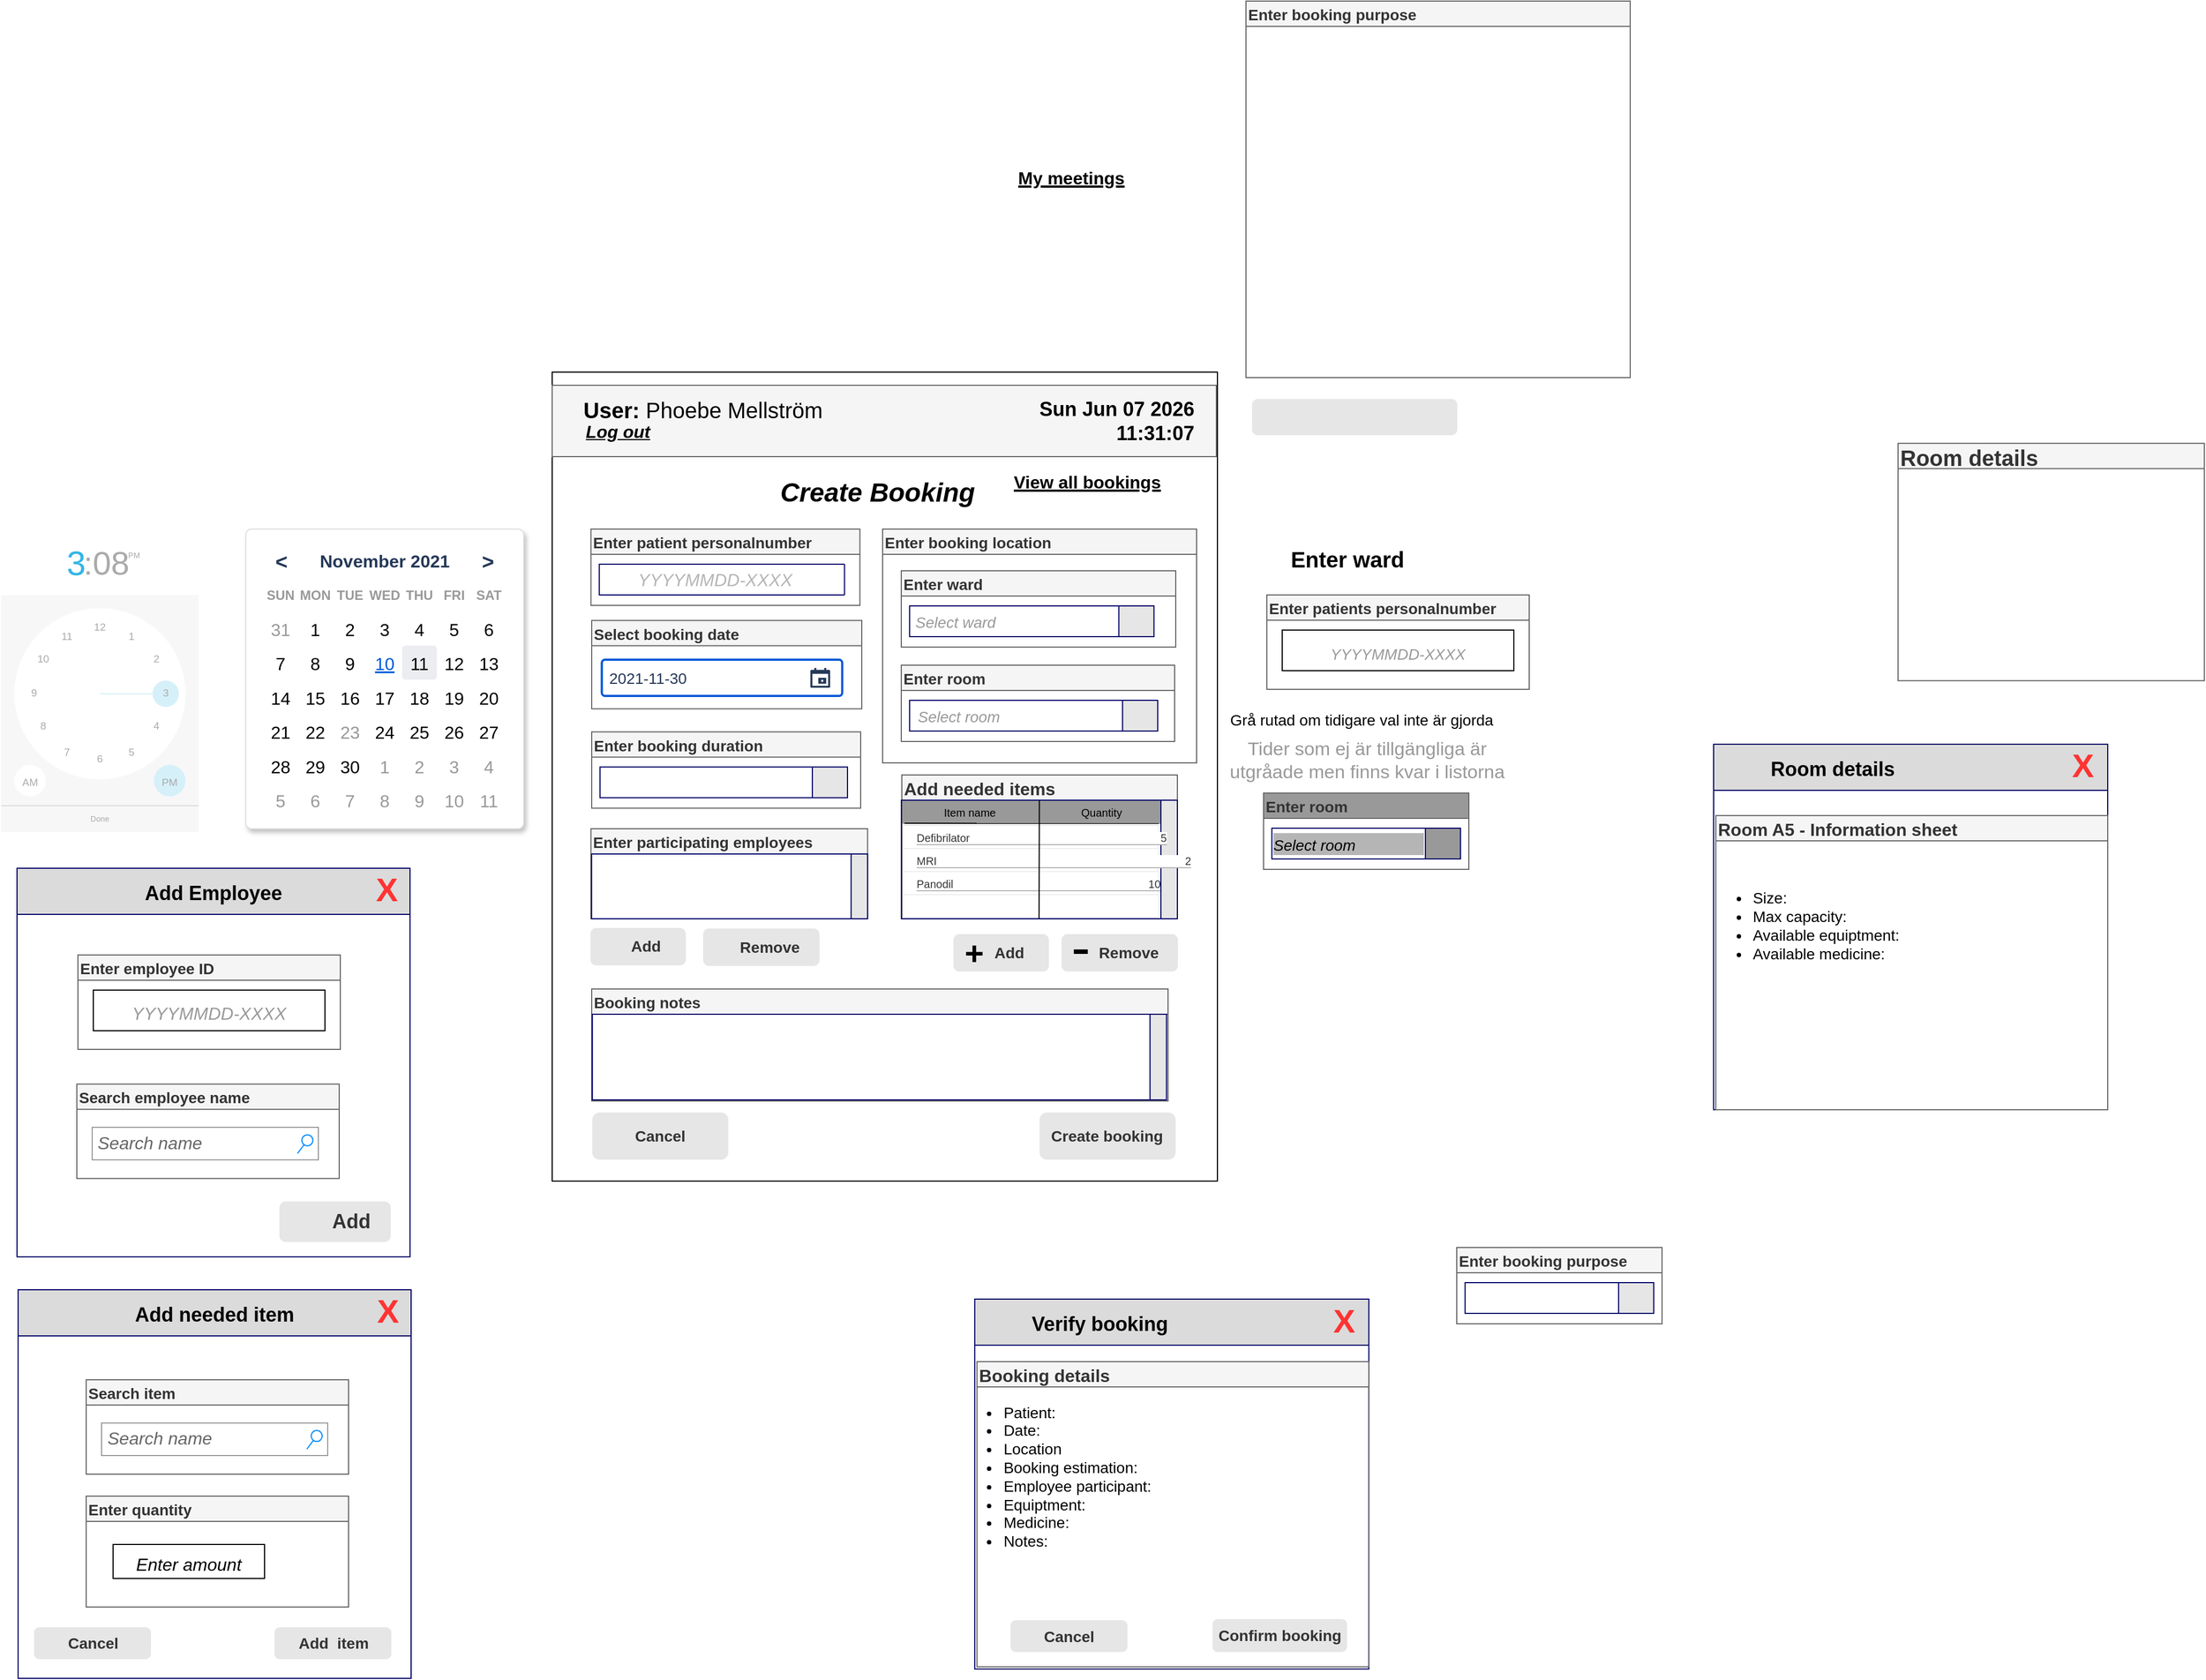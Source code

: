 <mxfile version="15.8.7" type="device"><diagram id="tMlEWCuw5uvz0X6v1XSk" name="Page-1"><mxGraphModel dx="2530" dy="1132" grid="0" gridSize="10" guides="1" tooltips="1" connect="1" arrows="1" fold="1" page="0" pageScale="1" pageWidth="827" pageHeight="1169" math="0" shadow="0"><root><mxCell id="0"/><mxCell id="1" parent="0"/><mxCell id="1CpqlOYVrZBRKWzwoJdr-4" value="" style="rounded=0;whiteSpace=wrap;html=1;sketch=0;hachureGap=4;fontFamily=Helvetica;fontSize=20;glass=0;" parent="1" vertex="1"><mxGeometry x="-339" y="40" width="606" height="737" as="geometry"/></mxCell><mxCell id="2LkczwKrpSogBaonJyXN-78" value="" style="rounded=1;html=1;shadow=0;dashed=0;whiteSpace=wrap;fontSize=10;fillColor=#E6E6E6;align=center;strokeColor=#E6E6E6;fontColor=#333333;labelBackgroundColor=none;sketch=0;fontFamily=Helvetica;" vertex="1" parent="1"><mxGeometry x="299" y="65" width="186" height="32" as="geometry"/></mxCell><mxCell id="GSyi_xtsQEn1uem4Df87-12" value="" style="rounded=0;whiteSpace=wrap;html=1;shadow=0;glass=0;sketch=0;hachureGap=4;fontFamily=Helvetica;fontSize=16;strokeColor=#666666;fillColor=#f5f5f5;fontColor=#333333;" parent="1" vertex="1"><mxGeometry x="-339" y="52" width="605" height="65" as="geometry"/></mxCell><mxCell id="1CpqlOYVrZBRKWzwoJdr-89" value="" style="shape=image;html=1;verticalAlign=top;verticalLabelPosition=bottom;labelBackgroundColor=#ffffff;imageAspect=0;aspect=fixed;image=https://cdn2.iconfinder.com/data/icons/office-icon-set-3/128/calendar2.png;rounded=0;glass=0;sketch=0;hachureGap=4;fontFamily=Helvetica;fontSize=14;strokeColor=#000000;gradientColor=none;" parent="1" vertex="1"><mxGeometry x="223.71" y="128.5" width="22" height="22" as="geometry"/></mxCell><mxCell id="GSyi_xtsQEn1uem4Df87-9" value="&lt;i&gt;&lt;font face=&quot;Helvetica&quot;&gt;&lt;b&gt;&lt;font style=&quot;font-size: 16px&quot;&gt;&lt;font style=&quot;font-size: 16px&quot;&gt;&lt;u&gt;Log out&lt;/u&gt;&lt;/font&gt;&lt;/font&gt;&lt;/b&gt;&lt;/font&gt;&lt;/i&gt;" style="text;html=1;strokeColor=none;fillColor=none;align=center;verticalAlign=middle;whiteSpace=wrap;rounded=0;shadow=0;glass=0;sketch=0;hachureGap=4;fontFamily=Garamond;fontSize=20;" parent="1" vertex="1"><mxGeometry x="-338" y="77" width="118" height="30" as="geometry"/></mxCell><mxCell id="GSyi_xtsQEn1uem4Df87-15" value="&lt;font face=&quot;Helvetica&quot;&gt;&lt;b&gt;User:&lt;/b&gt; Phoebe Mellström&lt;i&gt;&lt;br&gt;&lt;/i&gt;&lt;/font&gt;" style="text;html=1;strokeColor=none;fillColor=none;align=center;verticalAlign=middle;whiteSpace=wrap;rounded=0;shadow=0;glass=0;sketch=0;hachureGap=4;fontFamily=Garamond;fontSize=20;" parent="1" vertex="1"><mxGeometry x="-323" y="55" width="243" height="38" as="geometry"/></mxCell><mxCell id="GSyi_xtsQEn1uem4Df87-33" value="Select booking date" style="swimlane;rounded=0;shadow=0;glass=0;sketch=0;hachureGap=4;fontFamily=Helvetica;fontSize=14;fontStyle=1;align=left;fillColor=#f5f5f5;strokeColor=#666666;fontColor=#333333;" parent="1" vertex="1"><mxGeometry x="-303" y="266.25" width="246" height="80.5" as="geometry"/></mxCell><mxCell id="GSyi_xtsQEn1uem4Df87-40" value="&lt;font style=&quot;font-size: 14px&quot;&gt;2021-11-30&lt;/font&gt;" style="rounded=1;arcSize=9;fillColor=#ffffff;align=left;spacingLeft=5;strokeColor=#0057D8;html=1;strokeWidth=2;fontColor=#253858;fontSize=12;shadow=0;glass=0;sketch=0;hachureGap=4;fontFamily=Helvetica;" parent="GSyi_xtsQEn1uem4Df87-33" vertex="1"><mxGeometry x="9.2" y="35.75" width="219" height="33" as="geometry"/></mxCell><mxCell id="GSyi_xtsQEn1uem4Df87-41" value="" style="shape=mxgraph.gmdl.calendar;fillColor=#253858;strokeColor=none;rounded=0;shadow=0;glass=0;sketch=0;hachureGap=4;fontFamily=Helvetica;fontSize=18;fontColor=none;" parent="GSyi_xtsQEn1uem4Df87-40" vertex="1"><mxGeometry x="1" y="0.5" width="18" height="18" relative="1" as="geometry"><mxPoint x="-29" y="-9" as="offset"/></mxGeometry></mxCell><UserObject label="&lt;div style=&quot;font-size: 18px&quot; align=&quot;right&quot;&gt;&lt;b&gt;&lt;font style=&quot;font-size: 18px&quot; face=&quot;Helvetica&quot;&gt;%date{ddd mmm dd yyyy HH:MM:ss}%&lt;/font&gt;&lt;/b&gt;&lt;/div&gt;" placeholders="1" id="GSyi_xtsQEn1uem4Df87-35"><mxCell style="text;html=1;strokeColor=none;fillColor=none;align=right;verticalAlign=middle;whiteSpace=wrap;overflow=hidden;rounded=0;shadow=0;glass=0;sketch=0;hachureGap=4;fontFamily=Helvetica;fontSize=20;fontColor=none;" parent="1" vertex="1"><mxGeometry x="88" y="58.5" width="160" height="52" as="geometry"/></mxCell></UserObject><mxCell id="GSyi_xtsQEn1uem4Df87-42" value="" style="shape=mxgraph.mockup.forms.rrect;rSize=5;strokeColor=#DFE1E5;fillColor=#ffffff;shadow=1;rounded=0;glass=0;sketch=0;hachureGap=4;fontFamily=Helvetica;fontSize=18;fontColor=none;" parent="1" vertex="1"><mxGeometry x="-618" y="183" width="253" height="273" as="geometry"/></mxCell><mxCell id="GSyi_xtsQEn1uem4Df87-43" value="November 2021" style="strokeColor=none;fillColor=none;fontColor=#253858;fontSize=16;fontStyle=1;rounded=0;shadow=0;glass=0;sketch=0;hachureGap=4;fontFamily=Helvetica;" parent="GSyi_xtsQEn1uem4Df87-42" vertex="1"><mxGeometry x="47.438" y="12.48" width="158.125" height="31.2" as="geometry"/></mxCell><mxCell id="GSyi_xtsQEn1uem4Df87-44" value="&lt;" style="strokeColor=none;fillColor=none;fontColor=#253858;fontSize=19;fontStyle=1;rounded=0;shadow=0;glass=0;sketch=0;hachureGap=4;fontFamily=Helvetica;" parent="GSyi_xtsQEn1uem4Df87-42" vertex="1"><mxGeometry x="12.65" y="12.48" width="39.531" height="31.2" as="geometry"/></mxCell><mxCell id="GSyi_xtsQEn1uem4Df87-45" value="&gt;" style="strokeColor=none;fillColor=none;fontColor=#253858;fontSize=19;fontStyle=1;rounded=0;shadow=0;glass=0;sketch=0;hachureGap=4;fontFamily=Helvetica;" parent="GSyi_xtsQEn1uem4Df87-42" vertex="1"><mxGeometry x="200.819" y="12.48" width="39.531" height="31.2" as="geometry"/></mxCell><mxCell id="GSyi_xtsQEn1uem4Df87-46" value="SUN" style="strokeColor=none;fillColor=none;fontColor=#999999;fontSize=12;fontStyle=1;rounded=0;shadow=0;glass=0;sketch=0;hachureGap=4;fontFamily=Helvetica;" parent="GSyi_xtsQEn1uem4Df87-42" vertex="1"><mxGeometry x="15.812" y="43.68" width="31.625" height="31.2" as="geometry"/></mxCell><mxCell id="GSyi_xtsQEn1uem4Df87-47" value="MON" style="strokeColor=none;fillColor=none;fontColor=#999999;fontSize=12;fontStyle=1;rounded=0;shadow=0;glass=0;sketch=0;hachureGap=4;fontFamily=Helvetica;" parent="GSyi_xtsQEn1uem4Df87-42" vertex="1"><mxGeometry x="47.438" y="43.68" width="31.625" height="31.2" as="geometry"/></mxCell><mxCell id="GSyi_xtsQEn1uem4Df87-48" value="TUE" style="strokeColor=none;fillColor=none;fontColor=#999999;fontSize=12;fontStyle=1;rounded=0;shadow=0;glass=0;sketch=0;hachureGap=4;fontFamily=Helvetica;" parent="GSyi_xtsQEn1uem4Df87-42" vertex="1"><mxGeometry x="79.062" y="43.68" width="31.625" height="31.2" as="geometry"/></mxCell><mxCell id="GSyi_xtsQEn1uem4Df87-49" value="WED" style="strokeColor=none;fillColor=none;fontColor=#999999;fontSize=12;fontStyle=1;rounded=0;shadow=0;glass=0;sketch=0;hachureGap=4;fontFamily=Helvetica;" parent="GSyi_xtsQEn1uem4Df87-42" vertex="1"><mxGeometry x="110.688" y="43.68" width="31.625" height="31.2" as="geometry"/></mxCell><mxCell id="GSyi_xtsQEn1uem4Df87-50" value="THU" style="strokeColor=none;fillColor=none;fontColor=#999999;fontSize=12;fontStyle=1;rounded=0;shadow=0;glass=0;sketch=0;hachureGap=4;fontFamily=Helvetica;" parent="GSyi_xtsQEn1uem4Df87-42" vertex="1"><mxGeometry x="142.312" y="43.68" width="31.625" height="31.2" as="geometry"/></mxCell><mxCell id="GSyi_xtsQEn1uem4Df87-51" value="FRI" style="strokeColor=none;fillColor=none;fontColor=#999999;fontSize=12;fontStyle=1;rounded=0;shadow=0;glass=0;sketch=0;hachureGap=4;fontFamily=Helvetica;" parent="GSyi_xtsQEn1uem4Df87-42" vertex="1"><mxGeometry x="173.938" y="43.68" width="31.625" height="31.2" as="geometry"/></mxCell><mxCell id="GSyi_xtsQEn1uem4Df87-52" value="SAT" style="strokeColor=none;fillColor=none;fontColor=#999999;fontSize=12;fontStyle=1;rounded=0;shadow=0;glass=0;sketch=0;hachureGap=4;fontFamily=Helvetica;" parent="GSyi_xtsQEn1uem4Df87-42" vertex="1"><mxGeometry x="205.562" y="43.68" width="31.625" height="31.2" as="geometry"/></mxCell><mxCell id="GSyi_xtsQEn1uem4Df87-53" value="31" style="strokeColor=none;fillColor=none;fontColor=#999999;fontSize=16;rounded=0;shadow=0;glass=0;sketch=0;hachureGap=4;fontFamily=Helvetica;" parent="GSyi_xtsQEn1uem4Df87-42" vertex="1"><mxGeometry x="15.812" y="74.88" width="31.625" height="31.2" as="geometry"/></mxCell><mxCell id="GSyi_xtsQEn1uem4Df87-54" value="1" style="strokeColor=none;fillColor=none;fontColor=#000000;fontSize=16;rounded=0;shadow=0;glass=0;sketch=0;hachureGap=4;fontFamily=Helvetica;" parent="GSyi_xtsQEn1uem4Df87-42" vertex="1"><mxGeometry x="47.438" y="74.88" width="31.625" height="31.2" as="geometry"/></mxCell><mxCell id="GSyi_xtsQEn1uem4Df87-55" value="2" style="strokeColor=none;fillColor=none;fontColor=#000000;fontSize=16;rounded=0;shadow=0;glass=0;sketch=0;hachureGap=4;fontFamily=Helvetica;" parent="GSyi_xtsQEn1uem4Df87-42" vertex="1"><mxGeometry x="79.062" y="74.88" width="31.625" height="31.2" as="geometry"/></mxCell><mxCell id="GSyi_xtsQEn1uem4Df87-56" value="3" style="strokeColor=none;fillColor=none;fontColor=#000000;fontSize=16;rounded=0;shadow=0;glass=0;sketch=0;hachureGap=4;fontFamily=Helvetica;" parent="GSyi_xtsQEn1uem4Df87-42" vertex="1"><mxGeometry x="110.688" y="74.88" width="31.625" height="31.2" as="geometry"/></mxCell><mxCell id="GSyi_xtsQEn1uem4Df87-57" value="4" style="strokeColor=none;fillColor=none;fontColor=#000000;fontSize=16;rounded=0;shadow=0;glass=0;sketch=0;hachureGap=4;fontFamily=Helvetica;" parent="GSyi_xtsQEn1uem4Df87-42" vertex="1"><mxGeometry x="142.312" y="74.88" width="31.625" height="31.2" as="geometry"/></mxCell><mxCell id="GSyi_xtsQEn1uem4Df87-58" value="5" style="strokeColor=none;fillColor=none;fontColor=#000000;fontSize=16;rounded=0;shadow=0;glass=0;sketch=0;hachureGap=4;fontFamily=Helvetica;" parent="GSyi_xtsQEn1uem4Df87-42" vertex="1"><mxGeometry x="173.938" y="74.88" width="31.625" height="31.2" as="geometry"/></mxCell><mxCell id="GSyi_xtsQEn1uem4Df87-59" value="6" style="strokeColor=none;fillColor=none;fontColor=#000000;fontSize=16;rounded=0;shadow=0;glass=0;sketch=0;hachureGap=4;fontFamily=Helvetica;" parent="GSyi_xtsQEn1uem4Df87-42" vertex="1"><mxGeometry x="205.562" y="74.88" width="31.625" height="31.2" as="geometry"/></mxCell><mxCell id="GSyi_xtsQEn1uem4Df87-60" value="7" style="strokeColor=none;fillColor=none;fontColor=#000000;fontSize=16;rounded=0;shadow=0;glass=0;sketch=0;hachureGap=4;fontFamily=Helvetica;" parent="GSyi_xtsQEn1uem4Df87-42" vertex="1"><mxGeometry x="15.812" y="106.08" width="31.625" height="31.2" as="geometry"/></mxCell><mxCell id="GSyi_xtsQEn1uem4Df87-61" value="8" style="strokeColor=none;fillColor=none;fontColor=#000000;fontSize=16;rounded=0;shadow=0;glass=0;sketch=0;hachureGap=4;fontFamily=Helvetica;" parent="GSyi_xtsQEn1uem4Df87-42" vertex="1"><mxGeometry x="47.438" y="106.08" width="31.625" height="31.2" as="geometry"/></mxCell><mxCell id="GSyi_xtsQEn1uem4Df87-62" value="9" style="strokeColor=none;fillColor=none;fontColor=#000000;fontSize=16;rounded=0;shadow=0;glass=0;sketch=0;hachureGap=4;fontFamily=Helvetica;" parent="GSyi_xtsQEn1uem4Df87-42" vertex="1"><mxGeometry x="79.062" y="106.08" width="31.625" height="31.2" as="geometry"/></mxCell><mxCell id="GSyi_xtsQEn1uem4Df87-63" value="10" style="strokeColor=none;fillColor=none;fontColor=#0057D8;fontSize=16;fontStyle=4;rounded=0;shadow=0;glass=0;sketch=0;hachureGap=4;fontFamily=Helvetica;" parent="GSyi_xtsQEn1uem4Df87-42" vertex="1"><mxGeometry x="110.688" y="106.08" width="31.625" height="31.2" as="geometry"/></mxCell><mxCell id="GSyi_xtsQEn1uem4Df87-64" value="11" style="strokeColor=none;fillColor=#ECEDF0;fontColor=#000000;fontSize=16;rounded=1;arcSize=10;shadow=0;glass=0;sketch=0;hachureGap=4;fontFamily=Helvetica;" parent="GSyi_xtsQEn1uem4Df87-42" vertex="1"><mxGeometry x="142.312" y="106.08" width="31.625" height="31.2" as="geometry"/></mxCell><mxCell id="GSyi_xtsQEn1uem4Df87-65" value="12" style="strokeColor=none;fillColor=none;fontColor=#000000;fontSize=16;rounded=0;shadow=0;glass=0;sketch=0;hachureGap=4;fontFamily=Helvetica;" parent="GSyi_xtsQEn1uem4Df87-42" vertex="1"><mxGeometry x="173.938" y="106.08" width="31.625" height="31.2" as="geometry"/></mxCell><mxCell id="GSyi_xtsQEn1uem4Df87-66" value="13" style="strokeColor=none;fillColor=none;fontColor=#000000;fontSize=16;rounded=0;shadow=0;glass=0;sketch=0;hachureGap=4;fontFamily=Helvetica;" parent="GSyi_xtsQEn1uem4Df87-42" vertex="1"><mxGeometry x="205.562" y="106.08" width="31.625" height="31.2" as="geometry"/></mxCell><mxCell id="GSyi_xtsQEn1uem4Df87-67" value="14" style="strokeColor=none;fillColor=none;fontColor=#000000;fontSize=16;rounded=0;shadow=0;glass=0;sketch=0;hachureGap=4;fontFamily=Helvetica;" parent="GSyi_xtsQEn1uem4Df87-42" vertex="1"><mxGeometry x="15.812" y="137.28" width="31.625" height="31.2" as="geometry"/></mxCell><mxCell id="GSyi_xtsQEn1uem4Df87-68" value="15" style="strokeColor=none;fillColor=none;fontColor=#000000;fontSize=16;rounded=0;shadow=0;glass=0;sketch=0;hachureGap=4;fontFamily=Helvetica;" parent="GSyi_xtsQEn1uem4Df87-42" vertex="1"><mxGeometry x="47.438" y="137.28" width="31.625" height="31.2" as="geometry"/></mxCell><mxCell id="GSyi_xtsQEn1uem4Df87-69" value="16" style="strokeColor=none;fillColor=none;fontColor=#000000;fontSize=16;rounded=0;shadow=0;glass=0;sketch=0;hachureGap=4;fontFamily=Helvetica;" parent="GSyi_xtsQEn1uem4Df87-42" vertex="1"><mxGeometry x="79.062" y="137.28" width="31.625" height="31.2" as="geometry"/></mxCell><mxCell id="GSyi_xtsQEn1uem4Df87-70" value="17" style="strokeColor=none;fillColor=none;fontColor=#000000;fontSize=16;rounded=0;shadow=0;glass=0;sketch=0;hachureGap=4;fontFamily=Helvetica;" parent="GSyi_xtsQEn1uem4Df87-42" vertex="1"><mxGeometry x="110.688" y="137.28" width="31.625" height="31.2" as="geometry"/></mxCell><mxCell id="GSyi_xtsQEn1uem4Df87-71" value="18" style="strokeColor=none;fillColor=none;fontColor=#000000;fontSize=16;rounded=0;shadow=0;glass=0;sketch=0;hachureGap=4;fontFamily=Helvetica;" parent="GSyi_xtsQEn1uem4Df87-42" vertex="1"><mxGeometry x="142.312" y="137.28" width="31.625" height="31.2" as="geometry"/></mxCell><mxCell id="GSyi_xtsQEn1uem4Df87-72" value="19" style="strokeColor=none;fillColor=none;fontColor=#000000;fontSize=16;rounded=0;shadow=0;glass=0;sketch=0;hachureGap=4;fontFamily=Helvetica;" parent="GSyi_xtsQEn1uem4Df87-42" vertex="1"><mxGeometry x="173.938" y="137.28" width="31.625" height="31.2" as="geometry"/></mxCell><mxCell id="GSyi_xtsQEn1uem4Df87-73" value="20" style="strokeColor=none;fillColor=none;fontColor=#000000;fontSize=16;rounded=0;shadow=0;glass=0;sketch=0;hachureGap=4;fontFamily=Helvetica;" parent="GSyi_xtsQEn1uem4Df87-42" vertex="1"><mxGeometry x="205.562" y="137.28" width="31.625" height="31.2" as="geometry"/></mxCell><mxCell id="GSyi_xtsQEn1uem4Df87-74" value="21" style="strokeColor=none;fillColor=none;fontColor=#000000;fontSize=16;rounded=0;shadow=0;glass=0;sketch=0;hachureGap=4;fontFamily=Helvetica;" parent="GSyi_xtsQEn1uem4Df87-42" vertex="1"><mxGeometry x="15.812" y="168.48" width="31.625" height="31.2" as="geometry"/></mxCell><mxCell id="GSyi_xtsQEn1uem4Df87-75" value="22" style="strokeColor=none;fillColor=none;fontColor=#000000;fontSize=16;rounded=0;shadow=0;glass=0;sketch=0;hachureGap=4;fontFamily=Helvetica;" parent="GSyi_xtsQEn1uem4Df87-42" vertex="1"><mxGeometry x="47.438" y="168.48" width="31.625" height="31.2" as="geometry"/></mxCell><mxCell id="GSyi_xtsQEn1uem4Df87-76" value="23" style="strokeColor=none;fillColor=none;fontColor=#999999;fontSize=16;rounded=0;shadow=0;glass=0;sketch=0;hachureGap=4;fontFamily=Helvetica;" parent="GSyi_xtsQEn1uem4Df87-42" vertex="1"><mxGeometry x="79.062" y="168.48" width="31.625" height="31.2" as="geometry"/></mxCell><mxCell id="GSyi_xtsQEn1uem4Df87-77" value="24" style="strokeColor=none;fillColor=none;fontColor=#000000;fontSize=16;rounded=0;shadow=0;glass=0;sketch=0;hachureGap=4;fontFamily=Helvetica;" parent="GSyi_xtsQEn1uem4Df87-42" vertex="1"><mxGeometry x="110.688" y="168.48" width="31.625" height="31.2" as="geometry"/></mxCell><mxCell id="GSyi_xtsQEn1uem4Df87-78" value="25" style="strokeColor=none;fillColor=none;fontColor=#000000;fontSize=16;rounded=0;shadow=0;glass=0;sketch=0;hachureGap=4;fontFamily=Helvetica;" parent="GSyi_xtsQEn1uem4Df87-42" vertex="1"><mxGeometry x="142.312" y="168.48" width="31.625" height="31.2" as="geometry"/></mxCell><mxCell id="GSyi_xtsQEn1uem4Df87-79" value="26" style="strokeColor=none;fillColor=none;fontColor=#000000;fontSize=16;rounded=0;shadow=0;glass=0;sketch=0;hachureGap=4;fontFamily=Helvetica;" parent="GSyi_xtsQEn1uem4Df87-42" vertex="1"><mxGeometry x="173.938" y="168.48" width="31.625" height="31.2" as="geometry"/></mxCell><mxCell id="GSyi_xtsQEn1uem4Df87-80" value="27" style="strokeColor=none;fillColor=none;fontColor=#000000;fontSize=16;rounded=0;shadow=0;glass=0;sketch=0;hachureGap=4;fontFamily=Helvetica;" parent="GSyi_xtsQEn1uem4Df87-42" vertex="1"><mxGeometry x="205.562" y="168.48" width="31.625" height="31.2" as="geometry"/></mxCell><mxCell id="GSyi_xtsQEn1uem4Df87-81" value="28" style="strokeColor=none;fillColor=none;fontColor=#000000;fontSize=16;rounded=0;shadow=0;glass=0;sketch=0;hachureGap=4;fontFamily=Helvetica;" parent="GSyi_xtsQEn1uem4Df87-42" vertex="1"><mxGeometry x="15.812" y="199.68" width="31.625" height="31.2" as="geometry"/></mxCell><mxCell id="GSyi_xtsQEn1uem4Df87-82" value="29" style="strokeColor=none;fillColor=none;fontColor=#000000;fontSize=16;rounded=0;shadow=0;glass=0;sketch=0;hachureGap=4;fontFamily=Helvetica;" parent="GSyi_xtsQEn1uem4Df87-42" vertex="1"><mxGeometry x="47.438" y="199.68" width="31.625" height="31.2" as="geometry"/></mxCell><mxCell id="GSyi_xtsQEn1uem4Df87-83" value="30" style="strokeColor=none;fillColor=none;fontColor=#000000;fontSize=16;rounded=0;shadow=0;glass=0;sketch=0;hachureGap=4;fontFamily=Helvetica;" parent="GSyi_xtsQEn1uem4Df87-42" vertex="1"><mxGeometry x="79.062" y="199.68" width="31.625" height="31.2" as="geometry"/></mxCell><mxCell id="GSyi_xtsQEn1uem4Df87-84" value="1" style="strokeColor=none;fillColor=none;fontColor=#999999;fontSize=16;rounded=0;shadow=0;glass=0;sketch=0;hachureGap=4;fontFamily=Helvetica;" parent="GSyi_xtsQEn1uem4Df87-42" vertex="1"><mxGeometry x="110.688" y="199.68" width="31.625" height="31.2" as="geometry"/></mxCell><mxCell id="GSyi_xtsQEn1uem4Df87-85" value="2" style="strokeColor=none;fillColor=none;fontColor=#999999;fontSize=16;rounded=0;shadow=0;glass=0;sketch=0;hachureGap=4;fontFamily=Helvetica;" parent="GSyi_xtsQEn1uem4Df87-42" vertex="1"><mxGeometry x="142.312" y="199.68" width="31.625" height="31.2" as="geometry"/></mxCell><mxCell id="GSyi_xtsQEn1uem4Df87-86" value="3" style="strokeColor=none;fillColor=none;fontColor=#999999;fontSize=16;rounded=0;shadow=0;glass=0;sketch=0;hachureGap=4;fontFamily=Helvetica;" parent="GSyi_xtsQEn1uem4Df87-42" vertex="1"><mxGeometry x="173.938" y="199.68" width="31.625" height="31.2" as="geometry"/></mxCell><mxCell id="GSyi_xtsQEn1uem4Df87-87" value="4" style="strokeColor=none;fillColor=none;fontColor=#999999;fontSize=16;rounded=0;shadow=0;glass=0;sketch=0;hachureGap=4;fontFamily=Helvetica;" parent="GSyi_xtsQEn1uem4Df87-42" vertex="1"><mxGeometry x="205.562" y="199.68" width="31.625" height="31.2" as="geometry"/></mxCell><mxCell id="GSyi_xtsQEn1uem4Df87-88" value="5" style="strokeColor=none;fillColor=none;fontColor=#999999;fontSize=16;rounded=0;shadow=0;glass=0;sketch=0;hachureGap=4;fontFamily=Helvetica;" parent="GSyi_xtsQEn1uem4Df87-42" vertex="1"><mxGeometry x="15.812" y="230.88" width="31.625" height="31.2" as="geometry"/></mxCell><mxCell id="GSyi_xtsQEn1uem4Df87-89" value="6" style="strokeColor=none;fillColor=none;fontColor=#999999;fontSize=16;rounded=0;shadow=0;glass=0;sketch=0;hachureGap=4;fontFamily=Helvetica;" parent="GSyi_xtsQEn1uem4Df87-42" vertex="1"><mxGeometry x="47.438" y="230.88" width="31.625" height="31.2" as="geometry"/></mxCell><mxCell id="GSyi_xtsQEn1uem4Df87-90" value="7" style="strokeColor=none;fillColor=none;fontColor=#999999;fontSize=16;rounded=0;shadow=0;glass=0;sketch=0;hachureGap=4;fontFamily=Helvetica;" parent="GSyi_xtsQEn1uem4Df87-42" vertex="1"><mxGeometry x="79.062" y="230.88" width="31.625" height="31.2" as="geometry"/></mxCell><mxCell id="GSyi_xtsQEn1uem4Df87-91" value="8" style="strokeColor=none;fillColor=none;fontColor=#999999;fontSize=16;rounded=0;shadow=0;glass=0;sketch=0;hachureGap=4;fontFamily=Helvetica;" parent="GSyi_xtsQEn1uem4Df87-42" vertex="1"><mxGeometry x="110.688" y="230.88" width="31.625" height="31.2" as="geometry"/></mxCell><mxCell id="GSyi_xtsQEn1uem4Df87-92" value="9" style="strokeColor=none;fillColor=none;fontColor=#999999;fontSize=16;rounded=0;shadow=0;glass=0;sketch=0;hachureGap=4;fontFamily=Helvetica;" parent="GSyi_xtsQEn1uem4Df87-42" vertex="1"><mxGeometry x="142.312" y="230.88" width="31.625" height="31.2" as="geometry"/></mxCell><mxCell id="GSyi_xtsQEn1uem4Df87-93" value="10" style="strokeColor=none;fillColor=none;fontColor=#999999;fontSize=16;rounded=0;shadow=0;glass=0;sketch=0;hachureGap=4;fontFamily=Helvetica;" parent="GSyi_xtsQEn1uem4Df87-42" vertex="1"><mxGeometry x="173.938" y="230.88" width="31.625" height="31.2" as="geometry"/></mxCell><mxCell id="GSyi_xtsQEn1uem4Df87-94" value="11" style="strokeColor=none;fillColor=none;fontColor=#999999;fontSize=16;rounded=0;shadow=0;glass=0;sketch=0;hachureGap=4;fontFamily=Helvetica;" parent="GSyi_xtsQEn1uem4Df87-42" vertex="1"><mxGeometry x="205.562" y="230.88" width="31.625" height="31.2" as="geometry"/></mxCell><mxCell id="GSyi_xtsQEn1uem4Df87-104" value="Room details" style="swimlane;rounded=0;shadow=0;glass=0;sketch=0;hachureGap=4;fontFamily=Helvetica;fontSize=20;fontStyle=1;align=left;fillColor=#f5f5f5;strokeColor=#666666;fontColor=#333333;" parent="1" vertex="1"><mxGeometry x="887" y="104.92" width="279" height="216.15" as="geometry"/></mxCell><mxCell id="GSyi_xtsQEn1uem4Df87-106" value="&lt;h2 align=&quot;center&quot;&gt;&lt;i&gt;Create Booking&lt;br&gt;&lt;/i&gt;&lt;/h2&gt;" style="text;html=1;strokeColor=none;fillColor=none;align=center;verticalAlign=middle;whiteSpace=wrap;rounded=0;shadow=0;glass=0;sketch=0;hachureGap=4;fontFamily=Helvetica;fontSize=16;fontColor=none;" parent="1" vertex="1"><mxGeometry x="-156" y="135" width="227" height="30" as="geometry"/></mxCell><mxCell id="GSyi_xtsQEn1uem4Df87-115" value="&lt;b&gt;Enter ward&lt;/b&gt;" style="text;html=1;align=center;verticalAlign=middle;resizable=0;points=[];autosize=1;strokeColor=none;fillColor=none;rounded=0;shadow=0;glass=0;sketch=0;hachureGap=4;fontFamily=Helvetica;fontSize=20;fontColor=none;" parent="1" vertex="1"><mxGeometry x="328" y="196" width="113" height="28" as="geometry"/></mxCell><mxCell id="GSyi_xtsQEn1uem4Df87-126" value="Enter booking duration" style="swimlane;rounded=0;shadow=0;glass=0;sketch=0;hachureGap=4;fontFamily=Helvetica;fontSize=14;fontStyle=1;align=left;fillColor=#f5f5f5;strokeColor=#666666;fontColor=#333333;" parent="1" vertex="1"><mxGeometry x="-303" y="367.75" width="245" height="69.5" as="geometry"/></mxCell><mxCell id="GSyi_xtsQEn1uem4Df87-127" value="&lt;font style=&quot;font-size: 14px&quot; face=&quot;Helvetica&quot;&gt;&lt;br&gt;&lt;/font&gt;" style="text;html=1;align=center;verticalAlign=middle;resizable=0;points=[];autosize=1;strokeColor=none;fillColor=none;rounded=0;shadow=0;glass=0;sketch=0;hachureGap=4;fontFamily=Helvetica;fontSize=18;fontColor=none;" parent="GSyi_xtsQEn1uem4Df87-126" vertex="1"><mxGeometry x="47" y="32" width="10" height="27" as="geometry"/></mxCell><mxCell id="GSyi_xtsQEn1uem4Df87-128" value="" style="swimlane;horizontal=0;rounded=0;shadow=0;glass=0;sketch=0;hachureGap=4;fontFamily=Helvetica;fontSize=18;fontColor=none;strokeColor=#000066;fillColor=#E6E6E6;gradientColor=none;rotation=-180;startSize=32;" parent="GSyi_xtsQEn1uem4Df87-126" vertex="1"><mxGeometry x="7.59" y="32" width="225.41" height="28" as="geometry"/></mxCell><mxCell id="GSyi_xtsQEn1uem4Df87-129" value="" style="shape=image;html=1;verticalAlign=top;verticalLabelPosition=bottom;labelBackgroundColor=#ffffff;imageAspect=0;aspect=fixed;image=https://cdn1.iconfinder.com/data/icons/material-core/10/arrow-drop-down-128.png;rounded=0;shadow=0;glass=0;sketch=0;hachureGap=4;fontFamily=Times New Roman;fontSize=20;strokeColor=#000066;fillColor=#FFFFFF;gradientColor=none;" parent="GSyi_xtsQEn1uem4Df87-128" vertex="1"><mxGeometry x="199" y="4" width="24" height="24" as="geometry"/></mxCell><mxCell id="GSyi_xtsQEn1uem4Df87-131" value="Grå rutad om tidigare val inte är gjorda" style="text;html=1;align=center;verticalAlign=middle;resizable=0;points=[];autosize=1;strokeColor=none;fillColor=none;rounded=0;shadow=0;glass=0;sketch=0;hachureGap=4;fontFamily=Helvetica;fontSize=14;fontColor=none;" parent="1" vertex="1"><mxGeometry x="272.5" y="346.75" width="250" height="21" as="geometry"/></mxCell><mxCell id="GSyi_xtsQEn1uem4Df87-132" value="" style="verticalLabelPosition=bottom;verticalAlign=top;html=1;shadow=0;dashed=0;strokeWidth=1;shape=mxgraph.android.time_picker;sketch=0;rounded=0;glass=0;hachureGap=4;fontFamily=Helvetica;fontSize=14;fontColor=none;fillColor=#DBDBDB;gradientColor=none;gradientDirection=east;" parent="1" vertex="1"><mxGeometry x="-841" y="183" width="180" height="276" as="geometry"/></mxCell><mxCell id="GSyi_xtsQEn1uem4Df87-144" value="Enter booking purpose" style="swimlane;rounded=0;shadow=0;glass=0;sketch=0;hachureGap=4;fontFamily=Helvetica;fontSize=14;fontStyle=1;align=left;fillColor=#f5f5f5;strokeColor=#666666;fontColor=#333333;" parent="1" vertex="1"><mxGeometry x="485" y="837.5" width="187" height="69.5" as="geometry"/></mxCell><mxCell id="GSyi_xtsQEn1uem4Df87-145" value="&lt;font style=&quot;font-size: 14px&quot; face=&quot;Helvetica&quot;&gt;&lt;br&gt;&lt;/font&gt;" style="text;html=1;align=center;verticalAlign=middle;resizable=0;points=[];autosize=1;strokeColor=none;fillColor=none;rounded=0;shadow=0;glass=0;sketch=0;hachureGap=4;fontFamily=Helvetica;fontSize=18;fontColor=none;" parent="GSyi_xtsQEn1uem4Df87-144" vertex="1"><mxGeometry x="47" y="32" width="10" height="27" as="geometry"/></mxCell><mxCell id="GSyi_xtsQEn1uem4Df87-146" value="" style="swimlane;horizontal=0;rounded=0;shadow=0;glass=0;sketch=0;hachureGap=4;fontFamily=Helvetica;fontSize=18;fontColor=none;strokeColor=#000066;fillColor=#E6E6E6;gradientColor=none;rotation=-180;startSize=32;" parent="GSyi_xtsQEn1uem4Df87-144" vertex="1"><mxGeometry x="7.59" y="32" width="171.82" height="28" as="geometry"/></mxCell><mxCell id="GSyi_xtsQEn1uem4Df87-147" value="" style="shape=image;html=1;verticalAlign=top;verticalLabelPosition=bottom;labelBackgroundColor=#ffffff;imageAspect=0;aspect=fixed;image=https://cdn1.iconfinder.com/data/icons/material-core/10/arrow-drop-down-128.png;rounded=0;shadow=0;glass=0;sketch=0;hachureGap=4;fontFamily=Times New Roman;fontSize=20;strokeColor=#000066;fillColor=#FFFFFF;gradientColor=none;" parent="GSyi_xtsQEn1uem4Df87-146" vertex="1"><mxGeometry x="145" y="4" width="24" height="24" as="geometry"/></mxCell><mxCell id="GSyi_xtsQEn1uem4Df87-148" value="Enter booking purpose" style="swimlane;rounded=0;shadow=0;glass=0;sketch=0;hachureGap=4;fontFamily=Helvetica;fontSize=14;fontStyle=1;align=left;fillColor=#f5f5f5;strokeColor=#666666;fontColor=#333333;" parent="1" vertex="1"><mxGeometry x="293" y="-298" width="350" height="343" as="geometry"/></mxCell><mxCell id="GSyi_xtsQEn1uem4Df87-149" value="&lt;font style=&quot;font-size: 14px&quot; face=&quot;Helvetica&quot;&gt;&lt;br&gt;&lt;/font&gt;" style="text;html=1;align=center;verticalAlign=middle;resizable=0;points=[];autosize=1;strokeColor=none;fillColor=none;rounded=0;shadow=0;glass=0;sketch=0;hachureGap=4;fontFamily=Helvetica;fontSize=18;fontColor=none;" parent="GSyi_xtsQEn1uem4Df87-148" vertex="1"><mxGeometry x="47" y="32" width="10" height="27" as="geometry"/></mxCell><mxCell id="GSyi_xtsQEn1uem4Df87-159" value="&lt;font face=&quot;Helvetica&quot;&gt;&lt;u&gt;&lt;b&gt;&lt;font style=&quot;font-size: 16px&quot;&gt;My meetings&lt;/font&gt;&lt;/b&gt;&lt;/u&gt;&lt;/font&gt;&lt;i&gt;&lt;b&gt;&lt;font style=&quot;font-size: 16px&quot; face=&quot;Helvetica&quot;&gt;&lt;br&gt;&lt;/font&gt;&lt;/b&gt;&lt;/i&gt;" style="text;html=1;strokeColor=none;fillColor=none;align=center;verticalAlign=middle;whiteSpace=wrap;rounded=0;shadow=0;glass=0;sketch=0;hachureGap=4;fontFamily=Garamond;fontSize=20;" parent="1" vertex="1"><mxGeometry x="75" y="-154" width="118" height="30" as="geometry"/></mxCell><mxCell id="GSyi_xtsQEn1uem4Df87-161" value="Add needed items" style="swimlane;rounded=0;shadow=0;glass=0;sketch=0;hachureGap=4;fontFamily=Helvetica;fontSize=16;fontStyle=1;align=left;fillColor=#f5f5f5;strokeColor=#666666;fontColor=#333333;" parent="1" vertex="1"><mxGeometry x="-20.5" y="407" width="251" height="131" as="geometry"/></mxCell><mxCell id="2LkczwKrpSogBaonJyXN-16" value="" style="swimlane;horizontal=0;rounded=0;shadow=0;glass=0;sketch=0;hachureGap=4;fontFamily=Helvetica;fontSize=18;fontColor=none;strokeColor=#000066;fillColor=#E6E6E6;gradientColor=none;rotation=-180;startSize=15;" vertex="1" parent="GSyi_xtsQEn1uem4Df87-161"><mxGeometry x="-0.41" y="23" width="251.41" height="108" as="geometry"/></mxCell><mxCell id="2LkczwKrpSogBaonJyXN-29" value="" style="strokeWidth=1;shadow=0;align=center;html=1;shape=mxgraph.mockup.forms.rrect;rSize=0;strokeColor=#999999;labelBackgroundColor=#FFFFFF;sketch=0;fontSize=14;fontColor=#000000;fillColor=#999999;" vertex="1" parent="GSyi_xtsQEn1uem4Df87-161"><mxGeometry x="1" y="24" width="234" height="20" as="geometry"/></mxCell><mxCell id="2LkczwKrpSogBaonJyXN-30" value="" style="strokeColor=inherit;fillColor=inherit;gradientColor=inherit;strokeWidth=1;shadow=0;dashed=0;align=center;html=1;shape=mxgraph.mockup.forms.rrect;rSize=0;fontSize=17;fontColor=#666666;labelBackgroundColor=#FFFFFF;sketch=0;" vertex="1" parent="2LkczwKrpSogBaonJyXN-29"><mxGeometry x="35.1" width="39.0" height="20.0" as="geometry"/></mxCell><mxCell id="2LkczwKrpSogBaonJyXN-32" value="" style="strokeColor=inherit;fillColor=inherit;gradientColor=inherit;strokeWidth=1;shadow=0;dashed=0;align=center;html=1;shape=mxgraph.mockup.forms.rrect;rSize=0;fontSize=17;fontColor=#666666;labelBackgroundColor=#FFFFFF;sketch=0;" vertex="1" parent="2LkczwKrpSogBaonJyXN-29"><mxGeometry x="161.014" width="39.0" height="20.0" as="geometry"/></mxCell><mxCell id="2LkczwKrpSogBaonJyXN-36" value="Item name" style="text;html=1;align=center;verticalAlign=middle;resizable=0;points=[];autosize=1;strokeColor=none;fillColor=none;fontSize=10;fontFamily=Helvetica;fontColor=#000000;" vertex="1" parent="2LkczwKrpSogBaonJyXN-29"><mxGeometry x="32" y="2" width="56" height="16" as="geometry"/></mxCell><mxCell id="2LkczwKrpSogBaonJyXN-37" value="Quantity" style="text;html=1;align=center;verticalAlign=middle;resizable=0;points=[];autosize=1;strokeColor=none;fillColor=none;fontSize=10;fontFamily=Helvetica;fontColor=#000000;" vertex="1" parent="2LkczwKrpSogBaonJyXN-29"><mxGeometry x="157.51" y="2" width="46" height="16" as="geometry"/></mxCell><mxCell id="2LkczwKrpSogBaonJyXN-38" value="" style="endArrow=none;html=1;rounded=0;fontSize=14;fontColor=#000000;exitX=0.006;exitY=1.002;exitDx=0;exitDy=0;entryX=0.996;entryY=1.007;entryDx=0;entryDy=0;entryPerimeter=0;exitPerimeter=0;" edge="1" parent="GSyi_xtsQEn1uem4Df87-161" source="2LkczwKrpSogBaonJyXN-29" target="2LkczwKrpSogBaonJyXN-29"><mxGeometry width="50" height="50" relative="1" as="geometry"><mxPoint x="135.295" y="33.0" as="sourcePoint"/><mxPoint x="135" y="141" as="targetPoint"/></mxGeometry></mxCell><mxCell id="GSyi_xtsQEn1uem4Df87-162" value="Enter patients personalnumber" style="swimlane;rounded=0;shadow=0;glass=0;sketch=0;hachureGap=4;fontFamily=Helvetica;fontSize=14;fontStyle=1;align=left;fillColor=#f5f5f5;strokeColor=#666666;fontColor=#333333;" parent="1" vertex="1"><mxGeometry x="312" y="243" width="239" height="86" as="geometry"/></mxCell><mxCell id="GSyi_xtsQEn1uem4Df87-163" value="&lt;font style=&quot;font-size: 14px&quot; face=&quot;Helvetica&quot;&gt;&lt;br&gt;&lt;/font&gt;" style="text;html=1;align=center;verticalAlign=middle;resizable=0;points=[];autosize=1;strokeColor=none;fillColor=none;rounded=0;shadow=0;glass=0;sketch=0;hachureGap=4;fontFamily=Helvetica;fontSize=18;fontColor=none;" parent="GSyi_xtsQEn1uem4Df87-162" vertex="1"><mxGeometry x="47" y="32" width="10" height="27" as="geometry"/></mxCell><mxCell id="1CpqlOYVrZBRKWzwoJdr-6" value="&lt;font color=&quot;#999999&quot;&gt;&lt;i&gt;&lt;font style=&quot;font-size: 14px&quot;&gt;YYYYMMDD-XXXX&lt;/font&gt;&lt;/i&gt;&lt;/font&gt;" style="rounded=0;whiteSpace=wrap;html=1;sketch=0;hachureGap=4;fontFamily=Helvetica;fontSize=20;glass=0;" parent="GSyi_xtsQEn1uem4Df87-162" vertex="1"><mxGeometry x="14" y="32" width="211" height="37" as="geometry"/></mxCell><mxCell id="GSyi_xtsQEn1uem4Df87-169" value="" style="shape=image;html=1;verticalAlign=top;verticalLabelPosition=bottom;labelBackgroundColor=#ffffff;imageAspect=0;aspect=fixed;image=https://cdn4.iconfinder.com/data/icons/ibrandify-basic-essentials-icon-set/512/pen_stroke_sketch_doodle_lineart_8-128.png;rounded=0;shadow=0;glass=0;sketch=0;hachureGap=4;fontFamily=Helvetica;fontSize=14;fontColor=none;strokeColor=#000066;fillColor=#DBDBDB;gradientColor=none;gradientDirection=east;" parent="1" vertex="1"><mxGeometry x="586.45" y="395.0" width="19.5" height="19.5" as="geometry"/></mxCell><mxCell id="GSyi_xtsQEn1uem4Df87-178" value="Enter participating employees" style="swimlane;rounded=0;shadow=0;glass=0;sketch=0;hachureGap=4;fontFamily=Helvetica;fontSize=14;fontStyle=1;align=left;fillColor=#f5f5f5;strokeColor=#666666;fontColor=#333333;swimlaneFillColor=none;" parent="1" vertex="1"><mxGeometry x="-303.7" y="456" width="252" height="82" as="geometry"/></mxCell><mxCell id="GSyi_xtsQEn1uem4Df87-180" value="" style="swimlane;horizontal=0;rounded=0;shadow=0;glass=0;sketch=0;hachureGap=4;fontFamily=Helvetica;fontSize=18;fontColor=none;strokeColor=#000066;fillColor=#E6E6E6;gradientColor=none;rotation=-180;startSize=15;" parent="GSyi_xtsQEn1uem4Df87-178" vertex="1"><mxGeometry x="0.59" y="23" width="251.41" height="59" as="geometry"/></mxCell><mxCell id="GSyi_xtsQEn1uem4Df87-200" value="Add Employee" style="swimlane;rounded=0;shadow=0;glass=0;sketch=0;hachureGap=4;fontFamily=Helvetica;fontSize=18;fontColor=#000000;strokeColor=#000066;fillColor=#DBDBDB;gradientColor=none;gradientDirection=east;startSize=42;" parent="1" vertex="1"><mxGeometry x="-826.5" y="492" width="358" height="354" as="geometry"/></mxCell><mxCell id="GSyi_xtsQEn1uem4Df87-201" value="Search employee name" style="swimlane;rounded=0;shadow=0;glass=0;sketch=0;hachureGap=4;fontFamily=Helvetica;fontSize=14;fontStyle=1;align=left;fillColor=#f5f5f5;strokeColor=#666666;fontColor=#333333;" parent="GSyi_xtsQEn1uem4Df87-200" vertex="1"><mxGeometry x="54.5" y="196.63" width="239" height="86" as="geometry"/></mxCell><mxCell id="GSyi_xtsQEn1uem4Df87-202" value="&lt;font style=&quot;font-size: 14px&quot; face=&quot;Helvetica&quot;&gt;&lt;br&gt;&lt;/font&gt;" style="text;html=1;align=center;verticalAlign=middle;resizable=0;points=[];autosize=1;strokeColor=none;fillColor=none;rounded=0;shadow=0;glass=0;sketch=0;hachureGap=4;fontFamily=Helvetica;fontSize=18;fontColor=none;" parent="GSyi_xtsQEn1uem4Df87-201" vertex="1"><mxGeometry x="47" y="32" width="10" height="27" as="geometry"/></mxCell><mxCell id="2LkczwKrpSogBaonJyXN-6" value="&lt;font style=&quot;font-size: 16px&quot;&gt;&lt;i&gt;Search name&lt;br&gt;&lt;/i&gt;&lt;/font&gt;" style="strokeWidth=1;shadow=0;dashed=0;align=center;html=1;shape=mxgraph.mockup.forms.searchBox;strokeColor=#999999;mainText=;strokeColor2=#008cff;fontColor=#666666;fontSize=17;align=left;spacingLeft=3;" vertex="1" parent="GSyi_xtsQEn1uem4Df87-201"><mxGeometry x="14" y="39.37" width="206" height="29.63" as="geometry"/></mxCell><mxCell id="GSyi_xtsQEn1uem4Df87-171" value="Enter employee ID" style="swimlane;rounded=0;shadow=0;glass=0;sketch=0;hachureGap=4;fontFamily=Helvetica;fontSize=14;fontStyle=1;align=left;fillColor=#f5f5f5;strokeColor=#666666;fontColor=#333333;" parent="GSyi_xtsQEn1uem4Df87-200" vertex="1"><mxGeometry x="55.5" y="79" width="239" height="86" as="geometry"/></mxCell><mxCell id="GSyi_xtsQEn1uem4Df87-172" value="&lt;font style=&quot;font-size: 14px&quot; face=&quot;Helvetica&quot;&gt;&lt;br&gt;&lt;/font&gt;" style="text;html=1;align=center;verticalAlign=middle;resizable=0;points=[];autosize=1;strokeColor=none;fillColor=none;rounded=0;shadow=0;glass=0;sketch=0;hachureGap=4;fontFamily=Helvetica;fontSize=18;fontColor=none;" parent="GSyi_xtsQEn1uem4Df87-171" vertex="1"><mxGeometry x="47" y="32" width="10" height="27" as="geometry"/></mxCell><mxCell id="GSyi_xtsQEn1uem4Df87-173" value="&lt;i&gt;&lt;font style=&quot;font-size: 16px&quot; color=&quot;#999999&quot;&gt;YYYYMMDD-XXXX&lt;/font&gt;&lt;/i&gt;" style="rounded=0;whiteSpace=wrap;html=1;sketch=0;hachureGap=4;fontFamily=Helvetica;fontSize=20;glass=0;" parent="GSyi_xtsQEn1uem4Df87-171" vertex="1"><mxGeometry x="14" y="32" width="211" height="37" as="geometry"/></mxCell><mxCell id="GSyi_xtsQEn1uem4Df87-206" value="&lt;font style=&quot;font-size: 30px&quot; color=&quot;#FF3333&quot;&gt;X&lt;/font&gt;" style="text;html=1;align=center;verticalAlign=middle;resizable=0;points=[];autosize=1;strokeColor=none;fillColor=none;rounded=0;shadow=0;glass=0;sketch=0;hachureGap=4;fontFamily=Helvetica;fontSize=52;fontColor=none;fontStyle=1" parent="GSyi_xtsQEn1uem4Df87-200" vertex="1"><mxGeometry x="321" y="-25" width="30" height="74" as="geometry"/></mxCell><mxCell id="2LkczwKrpSogBaonJyXN-95" value="&lt;font style=&quot;font-size: 17px&quot;&gt;&lt;b style=&quot;font-size: 18px&quot;&gt;&lt;font style=&quot;font-size: 18px&quot;&gt;&amp;nbsp;&amp;nbsp; &amp;nbsp;&amp;nbsp; Add&lt;br&gt;&lt;/font&gt;&lt;/b&gt;&lt;/font&gt;" style="rounded=1;html=1;shadow=0;dashed=0;whiteSpace=wrap;fontSize=10;fillColor=#E6E6E6;align=center;strokeColor=#E6E6E6;fontColor=#333333;labelBackgroundColor=none;sketch=0;fontFamily=Helvetica;" vertex="1" parent="GSyi_xtsQEn1uem4Df87-200"><mxGeometry x="239.5" y="304" width="100.5" height="36" as="geometry"/></mxCell><mxCell id="GSyi_xtsQEn1uem4Df87-199" value="" style="shape=image;html=1;verticalAlign=top;verticalLabelPosition=bottom;labelBackgroundColor=#ffffff;imageAspect=0;aspect=fixed;image=https://cdn0.iconfinder.com/data/icons/glyphpack/72/user-add-128.png;rounded=0;shadow=0;glass=0;sketch=0;hachureGap=4;fontFamily=Helvetica;fontSize=18;fontColor=none;strokeColor=#000066;fillColor=#DBDBDB;gradientColor=none;gradientDirection=east;" parent="GSyi_xtsQEn1uem4Df87-200" vertex="1"><mxGeometry x="249" y="308.1" width="27.31" height="27.31" as="geometry"/></mxCell><mxCell id="GSyi_xtsQEn1uem4Df87-222" value="          Room details" style="swimlane;rounded=0;shadow=0;glass=0;sketch=0;hachureGap=4;fontFamily=Helvetica;fontSize=18;fontColor=#000000;strokeColor=#000066;fillColor=#DBDBDB;gradientColor=none;gradientDirection=east;startSize=42;align=left;" parent="1" vertex="1"><mxGeometry x="719" y="379" width="359" height="333" as="geometry"/></mxCell><mxCell id="GSyi_xtsQEn1uem4Df87-227" value="Room A5 - Information sheet" style="swimlane;rounded=0;shadow=0;glass=0;sketch=0;hachureGap=4;fontFamily=Helvetica;fontSize=16;fontStyle=1;align=left;fillColor=#f5f5f5;strokeColor=#666666;fontColor=#333333;startSize=23;" parent="GSyi_xtsQEn1uem4Df87-222" vertex="1"><mxGeometry x="2" y="65" width="357" height="268" as="geometry"/></mxCell><mxCell id="GSyi_xtsQEn1uem4Df87-228" value="&lt;font style=&quot;font-size: 14px&quot; face=&quot;Helvetica&quot;&gt;&lt;br&gt;&lt;/font&gt;" style="text;html=1;align=center;verticalAlign=middle;resizable=0;points=[];autosize=1;strokeColor=none;fillColor=none;rounded=0;shadow=0;glass=0;sketch=0;hachureGap=4;fontFamily=Helvetica;fontSize=18;fontColor=none;" parent="GSyi_xtsQEn1uem4Df87-227" vertex="1"><mxGeometry x="47" y="32" width="10" height="27" as="geometry"/></mxCell><mxCell id="GSyi_xtsQEn1uem4Df87-232" value="&lt;div style=&quot;font-size: 14px&quot; align=&quot;left&quot;&gt;&lt;ul&gt;&lt;li&gt;&lt;font style=&quot;font-size: 14px&quot; face=&quot;Helvetica&quot;&gt;Size:&lt;/font&gt;&lt;/li&gt;&lt;li&gt;&lt;font style=&quot;font-size: 14px&quot; face=&quot;Helvetica&quot;&gt;Max capacity:&lt;/font&gt;&lt;/li&gt;&lt;li&gt;&lt;font style=&quot;font-size: 14px&quot; face=&quot;Helvetica&quot;&gt;Available equiptment:&lt;/font&gt;&lt;/li&gt;&lt;li&gt;&lt;font style=&quot;font-size: 14px&quot; face=&quot;Helvetica&quot;&gt;Available medicine:&lt;br&gt;&lt;/font&gt;&lt;/li&gt;&lt;/ul&gt;&lt;/div&gt;&lt;div style=&quot;font-size: 14px&quot; align=&quot;left&quot;&gt;&lt;font style=&quot;font-size: 14px&quot; face=&quot;Helvetica&quot;&gt;&lt;br&gt;&lt;br&gt;&lt;/font&gt;&lt;/div&gt;" style="text;html=1;align=center;verticalAlign=middle;resizable=0;points=[];autosize=1;strokeColor=none;fillColor=none;rounded=0;shadow=0;glass=0;sketch=0;hachureGap=4;fontFamily=Helvetica;fontSize=16;fontColor=#000000;" parent="GSyi_xtsQEn1uem4Df87-227" vertex="1"><mxGeometry x="-12" y="43.0" width="184" height="147" as="geometry"/></mxCell><mxCell id="GSyi_xtsQEn1uem4Df87-230" value="&lt;font style=&quot;font-size: 30px&quot; color=&quot;#FF3333&quot;&gt;X&lt;/font&gt;" style="text;html=1;align=center;verticalAlign=middle;resizable=0;points=[];autosize=1;strokeColor=none;fillColor=none;rounded=0;shadow=0;glass=0;sketch=0;hachureGap=4;fontFamily=Helvetica;fontSize=52;fontColor=none;fontStyle=1" parent="GSyi_xtsQEn1uem4Df87-222" vertex="1"><mxGeometry x="321" y="-25" width="30" height="74" as="geometry"/></mxCell><mxCell id="GSyi_xtsQEn1uem4Df87-220" value="" style="shape=image;html=1;verticalAlign=top;verticalLabelPosition=bottom;labelBackgroundColor=#ffffff;imageAspect=0;aspect=fixed;image=https://cdn3.iconfinder.com/data/icons/lynx/24x24/actions/gtk-about.png;rounded=0;shadow=0;glass=0;sketch=0;hachureGap=4;fontFamily=Helvetica;fontSize=30;fontColor=#FF3333;strokeColor=#000066;fillColor=#DBDBDB;gradientColor=none;gradientDirection=east;" parent="GSyi_xtsQEn1uem4Df87-222" vertex="1"><mxGeometry x="19" y="7" width="29" height="29" as="geometry"/></mxCell><mxCell id="2LkczwKrpSogBaonJyXN-10" value="Enter room" style="swimlane;rounded=0;shadow=0;glass=0;sketch=0;hachureGap=4;fontFamily=Helvetica;fontSize=14;fontStyle=1;align=left;fillColor=#999999;strokeColor=#666666;fontColor=#333333;swimlaneFillColor=none;" vertex="1" parent="1"><mxGeometry x="309" y="423.5" width="187" height="69.5" as="geometry"/></mxCell><mxCell id="2LkczwKrpSogBaonJyXN-12" value="" style="swimlane;horizontal=0;rounded=0;shadow=0;glass=0;sketch=0;hachureGap=4;fontFamily=Helvetica;fontSize=18;fontColor=none;strokeColor=#000066;fillColor=#999999;gradientColor=none;rotation=-180;startSize=32;" vertex="1" parent="2LkczwKrpSogBaonJyXN-10"><mxGeometry x="7.59" y="32" width="171.82" height="28" as="geometry"/></mxCell><mxCell id="2LkczwKrpSogBaonJyXN-13" value="" style="shape=image;html=1;verticalAlign=top;verticalLabelPosition=bottom;labelBackgroundColor=#ffffff;imageAspect=0;aspect=fixed;image=https://cdn1.iconfinder.com/data/icons/material-core/10/arrow-drop-down-128.png;rounded=0;shadow=0;glass=0;sketch=0;hachureGap=4;fontFamily=Times New Roman;fontSize=20;strokeColor=#000066;fillColor=#FFFFFF;gradientColor=none;" vertex="1" parent="2LkczwKrpSogBaonJyXN-12"><mxGeometry x="145" y="4" width="24" height="24" as="geometry"/></mxCell><mxCell id="2LkczwKrpSogBaonJyXN-11" value="&lt;i&gt;&lt;span style=&quot;background-color: rgb(181 , 181 , 181)&quot;&gt;&lt;font style=&quot;font-size: 14px&quot; face=&quot;Helvetica&quot;&gt;Select room&amp;nbsp;&amp;nbsp;&amp;nbsp;&amp;nbsp;&amp;nbsp; &amp;nbsp; &amp;nbsp;&amp;nbsp;&amp;nbsp;&amp;nbsp;&amp;nbsp;&amp;nbsp;&amp;nbsp;&amp;nbsp; &lt;br&gt;&lt;/font&gt;&lt;/span&gt;&lt;/i&gt;" style="text;html=1;align=center;verticalAlign=middle;resizable=0;points=[];autosize=1;strokeColor=none;fillColor=none;rounded=0;shadow=0;glass=0;sketch=0;hachureGap=4;fontFamily=Helvetica;fontSize=18;fontColor=none;" vertex="1" parent="2LkczwKrpSogBaonJyXN-12"><mxGeometry x="-4.59" y="0.5" width="147" height="27" as="geometry"/></mxCell><mxCell id="2LkczwKrpSogBaonJyXN-14" value="" style="shape=image;html=1;verticalAlign=top;verticalLabelPosition=bottom;labelBackgroundColor=#ffffff;imageAspect=0;aspect=fixed;image=https://cdn3.iconfinder.com/data/icons/lynx/24x24/actions/gtk-about.png;rounded=0;shadow=0;glass=0;sketch=0;hachureGap=4;fontFamily=Helvetica;fontSize=30;fontColor=#FF3333;strokeColor=#000066;fillColor=#DBDBDB;gradientColor=none;gradientDirection=east;" vertex="1" parent="2LkczwKrpSogBaonJyXN-10"><mxGeometry x="164" y="2" width="18" height="18" as="geometry"/></mxCell><mxCell id="2LkczwKrpSogBaonJyXN-21" value="" style="strokeWidth=1;html=1;shadow=0;dashed=0;shape=mxgraph.android.rrect;rSize=0;strokeColor=#eeeeee;fillColor=#ffffff;gradientColor=none;labelBackgroundColor=#B5B5B5;sketch=0;fontSize=14;fontColor=#000000;" vertex="1" parent="1"><mxGeometry x="-19.5" y="453" width="233" height="84" as="geometry"/></mxCell><mxCell id="2LkczwKrpSogBaonJyXN-22" value="&lt;font style=&quot;font-size: 10px&quot;&gt;&lt;span style=&quot;background-color: rgb(255 , 255 , 255)&quot;&gt;Defibrilator&lt;span style=&quot;white-space: pre&quot;&gt;&#9;&lt;/span&gt;&lt;span style=&quot;white-space: pre&quot;&gt;&#9;&lt;/span&gt;&lt;span style=&quot;white-space: pre&quot;&gt;&#9;&lt;/span&gt;&lt;span style=&quot;white-space: pre&quot;&gt;&#9;&lt;/span&gt;&lt;span style=&quot;white-space: pre&quot;&gt;&#9;&lt;/span&gt;&lt;span style=&quot;white-space: pre&quot;&gt;&#9;&lt;/span&gt;&lt;span style=&quot;white-space: pre&quot;&gt;&#9;&lt;/span&gt;&lt;span style=&quot;white-space: pre&quot;&gt;&#9;&lt;/span&gt;5&lt;/span&gt;&lt;/font&gt;" style="strokeColor=inherit;fillColor=inherit;gradientColor=inherit;strokeWidth=1;html=1;shadow=0;dashed=0;shape=mxgraph.android.rrect;rSize=0;align=left;spacingLeft=10;fontSize=8;fontColor=#333333;labelBackgroundColor=#B5B5B5;sketch=0;" vertex="1" parent="2LkczwKrpSogBaonJyXN-21"><mxGeometry width="233.0" height="21" as="geometry"/></mxCell><mxCell id="2LkczwKrpSogBaonJyXN-23" value="&lt;font style=&quot;font-size: 10px&quot;&gt;&lt;span style=&quot;background-color: rgb(255 , 255 , 255)&quot;&gt;MRI &lt;span style=&quot;white-space: pre&quot;&gt;&#9;&lt;/span&gt;&lt;span style=&quot;white-space: pre&quot;&gt;&#9;&lt;/span&gt;&lt;span style=&quot;white-space: pre&quot;&gt;&#9;&lt;/span&gt;&lt;span style=&quot;white-space: pre&quot;&gt;&#9;&lt;/span&gt;&lt;span style=&quot;white-space: pre&quot;&gt;&#9;&lt;/span&gt;&lt;span style=&quot;white-space: pre&quot;&gt;&#9;&lt;/span&gt;&lt;span style=&quot;white-space: pre&quot;&gt;&#9;&lt;/span&gt;&lt;span style=&quot;white-space: pre&quot;&gt;&#9;&lt;span style=&quot;white-space: pre&quot;&gt;&#9;&lt;/span&gt;&lt;/span&gt;&lt;span style=&quot;white-space: pre&quot;&gt;&#9;&lt;/span&gt;2&lt;/span&gt;&lt;/font&gt;" style="strokeColor=inherit;fillColor=inherit;gradientColor=inherit;strokeWidth=1;html=1;shadow=0;dashed=0;shape=mxgraph.android.rrect;rSize=0;align=left;spacingLeft=10;fontSize=8;fontColor=#333333;labelBackgroundColor=#B5B5B5;sketch=0;" vertex="1" parent="2LkczwKrpSogBaonJyXN-21"><mxGeometry y="21" width="233.0" height="21" as="geometry"/></mxCell><mxCell id="2LkczwKrpSogBaonJyXN-24" value="&lt;font style=&quot;font-size: 10px&quot;&gt;&lt;span style=&quot;background-color: rgb(255 , 255 , 255)&quot;&gt;Panodil&lt;span style=&quot;white-space: pre&quot;&gt;&#9;&lt;/span&gt;&lt;span style=&quot;white-space: pre&quot;&gt;&#9;&lt;/span&gt;&lt;span style=&quot;white-space: pre&quot;&gt;&#9;&lt;/span&gt;&lt;span style=&quot;white-space: pre&quot;&gt;&#9;&lt;/span&gt;&lt;span style=&quot;white-space: pre&quot;&gt;&#9;&lt;/span&gt;&lt;span style=&quot;white-space: pre&quot;&gt;&#9;&lt;/span&gt;&lt;span style=&quot;white-space: pre&quot;&gt;&#9;&lt;/span&gt;&lt;span style=&quot;white-space: pre&quot;&gt;&#9;&lt;/span&gt;&amp;nbsp;&amp;nbsp;&amp;nbsp; 10&lt;/span&gt;&lt;/font&gt;" style="strokeColor=inherit;fillColor=inherit;gradientColor=inherit;strokeWidth=1;html=1;shadow=0;dashed=0;shape=mxgraph.android.rrect;rSize=0;align=left;spacingLeft=10;fontSize=8;fontColor=#333333;labelBackgroundColor=#B5B5B5;sketch=0;" vertex="1" parent="2LkczwKrpSogBaonJyXN-21"><mxGeometry y="42" width="233.0" height="21" as="geometry"/></mxCell><mxCell id="2LkczwKrpSogBaonJyXN-26" value="" style="endArrow=none;html=1;rounded=0;fontSize=14;fontColor=#000000;exitX=0.5;exitY=1;exitDx=0;exitDy=0;" edge="1" parent="1" source="2LkczwKrpSogBaonJyXN-16"><mxGeometry width="50" height="50" relative="1" as="geometry"><mxPoint x="129.5" y="419" as="sourcePoint"/><mxPoint x="104.5" y="538" as="targetPoint"/></mxGeometry></mxCell><mxCell id="2LkczwKrpSogBaonJyXN-39" value="Add needed item" style="swimlane;rounded=0;shadow=0;glass=0;sketch=0;hachureGap=4;fontFamily=Helvetica;fontSize=18;fontColor=#000000;strokeColor=#000066;fillColor=#DBDBDB;gradientColor=none;gradientDirection=east;startSize=42;" vertex="1" parent="1"><mxGeometry x="-825.5" y="876" width="358" height="354" as="geometry"/></mxCell><mxCell id="2LkczwKrpSogBaonJyXN-41" value="Search item" style="swimlane;rounded=0;shadow=0;glass=0;sketch=0;hachureGap=4;fontFamily=Helvetica;fontSize=14;fontStyle=1;align=left;fillColor=#f5f5f5;strokeColor=#666666;fontColor=#333333;" vertex="1" parent="2LkczwKrpSogBaonJyXN-39"><mxGeometry x="62" y="82" width="239" height="86" as="geometry"/></mxCell><mxCell id="2LkczwKrpSogBaonJyXN-42" value="&lt;font style=&quot;font-size: 14px&quot; face=&quot;Helvetica&quot;&gt;&lt;br&gt;&lt;/font&gt;" style="text;html=1;align=center;verticalAlign=middle;resizable=0;points=[];autosize=1;strokeColor=none;fillColor=none;rounded=0;shadow=0;glass=0;sketch=0;hachureGap=4;fontFamily=Helvetica;fontSize=18;fontColor=none;" vertex="1" parent="2LkczwKrpSogBaonJyXN-41"><mxGeometry x="47" y="32" width="10" height="27" as="geometry"/></mxCell><mxCell id="2LkczwKrpSogBaonJyXN-43" value="&lt;font style=&quot;font-size: 16px&quot;&gt;&lt;i&gt;Search name&lt;br&gt;&lt;/i&gt;&lt;/font&gt;" style="strokeWidth=1;shadow=0;dashed=0;align=center;html=1;shape=mxgraph.mockup.forms.searchBox;strokeColor=#999999;mainText=;strokeColor2=#008cff;fontColor=#666666;fontSize=17;align=left;spacingLeft=3;" vertex="1" parent="2LkczwKrpSogBaonJyXN-41"><mxGeometry x="14" y="39.37" width="206" height="29.63" as="geometry"/></mxCell><mxCell id="2LkczwKrpSogBaonJyXN-47" value="&lt;font style=&quot;font-size: 30px&quot; color=&quot;#FF3333&quot;&gt;X&lt;/font&gt;" style="text;html=1;align=center;verticalAlign=middle;resizable=0;points=[];autosize=1;strokeColor=none;fillColor=none;rounded=0;shadow=0;glass=0;sketch=0;hachureGap=4;fontFamily=Helvetica;fontSize=52;fontColor=none;fontStyle=1" vertex="1" parent="2LkczwKrpSogBaonJyXN-39"><mxGeometry x="321" y="-25" width="30" height="74" as="geometry"/></mxCell><mxCell id="2LkczwKrpSogBaonJyXN-44" value="Enter quantity" style="swimlane;rounded=0;shadow=0;glass=0;sketch=0;hachureGap=4;fontFamily=Helvetica;fontSize=14;fontStyle=1;align=left;fillColor=#f5f5f5;strokeColor=#666666;fontColor=#333333;" vertex="1" parent="2LkczwKrpSogBaonJyXN-39"><mxGeometry x="62" y="188" width="239" height="101" as="geometry"/></mxCell><mxCell id="2LkczwKrpSogBaonJyXN-45" value="&lt;font style=&quot;font-size: 14px&quot; face=&quot;Helvetica&quot;&gt;&lt;br&gt;&lt;/font&gt;" style="text;html=1;align=center;verticalAlign=middle;resizable=0;points=[];autosize=1;strokeColor=none;fillColor=none;rounded=0;shadow=0;glass=0;sketch=0;hachureGap=4;fontFamily=Helvetica;fontSize=18;fontColor=none;" vertex="1" parent="2LkczwKrpSogBaonJyXN-44"><mxGeometry x="47" y="32" width="10" height="27" as="geometry"/></mxCell><mxCell id="2LkczwKrpSogBaonJyXN-46" value="&lt;font style=&quot;font-size: 16px&quot;&gt;&lt;i&gt;Enter amount&lt;/i&gt;&lt;/font&gt;" style="rounded=0;whiteSpace=wrap;html=1;sketch=0;hachureGap=4;fontFamily=Helvetica;fontSize=20;glass=0;" vertex="1" parent="2LkczwKrpSogBaonJyXN-44"><mxGeometry x="24.5" y="44" width="138" height="31" as="geometry"/></mxCell><mxCell id="2LkczwKrpSogBaonJyXN-109" value="" style="shape=image;html=1;verticalAlign=top;verticalLabelPosition=bottom;labelBackgroundColor=#ffffff;imageAspect=0;aspect=fixed;image=https://cdn1.iconfinder.com/data/icons/material-core/20/add-circle-outline-128.png;shadow=0;sketch=0;fontFamily=Helvetica;fontSize=18;fontColor=#999999;fillColor=#999999;gradientColor=none;" vertex="1" parent="2LkczwKrpSogBaonJyXN-44"><mxGeometry x="182.5" y="38" width="18" height="18" as="geometry"/></mxCell><mxCell id="2LkczwKrpSogBaonJyXN-110" value="" style="shape=image;html=1;verticalAlign=top;verticalLabelPosition=bottom;labelBackgroundColor=#ffffff;imageAspect=0;aspect=fixed;image=https://cdn0.iconfinder.com/data/icons/heroicons-ui/24/icon-minus-circle-128.png;shadow=0;sketch=0;fontFamily=Helvetica;fontSize=18;fontColor=#000000;fillColor=#999999;gradientColor=none;" vertex="1" parent="2LkczwKrpSogBaonJyXN-44"><mxGeometry x="179.5" y="59" width="24" height="24" as="geometry"/></mxCell><mxCell id="2LkczwKrpSogBaonJyXN-50" value="&lt;b&gt;&lt;font style=&quot;font-size: 14px&quot;&gt;Add&amp;nbsp; item&lt;br&gt;&lt;/font&gt;&lt;/b&gt;" style="rounded=1;html=1;shadow=0;dashed=0;whiteSpace=wrap;fontSize=10;fillColor=#E6E6E6;align=center;strokeColor=#E6E6E6;fontColor=#333333;labelBackgroundColor=none;sketch=0;fontFamily=Helvetica;" vertex="1" parent="2LkczwKrpSogBaonJyXN-39"><mxGeometry x="234" y="308" width="105.5" height="28" as="geometry"/></mxCell><mxCell id="2LkczwKrpSogBaonJyXN-51" value="&lt;b&gt;&lt;font style=&quot;font-size: 14px&quot;&gt;Cancel&lt;/font&gt;&lt;/b&gt;" style="rounded=1;html=1;shadow=0;dashed=0;whiteSpace=wrap;fontSize=10;fillColor=#E6E6E6;align=center;strokeColor=#E6E6E6;fontColor=#333333;labelBackgroundColor=none;sketch=0;fontFamily=Helvetica;" vertex="1" parent="2LkczwKrpSogBaonJyXN-39"><mxGeometry x="15" y="308" width="105.5" height="28" as="geometry"/></mxCell><mxCell id="2LkczwKrpSogBaonJyXN-55" value="&lt;b&gt;&lt;font style=&quot;font-size: 14px&quot;&gt;Create booking&lt;br&gt;&lt;/font&gt;&lt;/b&gt;" style="rounded=1;html=1;shadow=0;dashed=0;whiteSpace=wrap;fontSize=10;fillColor=#E6E6E6;align=center;strokeColor=#E6E6E6;fontColor=#333333;labelBackgroundColor=none;sketch=0;fontFamily=Helvetica;" vertex="1" parent="1"><mxGeometry x="105.41" y="715" width="123" height="42" as="geometry"/></mxCell><mxCell id="2LkczwKrpSogBaonJyXN-58" value="&lt;b&gt;&lt;font style=&quot;font-size: 14px&quot;&gt;Cancel&lt;br&gt;&lt;/font&gt;&lt;/b&gt;" style="rounded=1;html=1;shadow=0;dashed=0;whiteSpace=wrap;fontSize=10;fillColor=#E6E6E6;align=center;strokeColor=#E6E6E6;fontColor=#333333;labelBackgroundColor=none;sketch=0;fontFamily=Helvetica;" vertex="1" parent="1"><mxGeometry x="-302" y="715" width="123" height="42" as="geometry"/></mxCell><mxCell id="2LkczwKrpSogBaonJyXN-60" value="Enter patient personalnumber" style="swimlane;rounded=0;shadow=0;glass=0;sketch=0;hachureGap=4;fontFamily=Helvetica;fontSize=14;fontStyle=1;align=left;fillColor=#f5f5f5;strokeColor=#666666;fontColor=#333333;" vertex="1" parent="1"><mxGeometry x="-303.7" y="183" width="245" height="69.5" as="geometry"/></mxCell><mxCell id="2LkczwKrpSogBaonJyXN-62" value="" style="swimlane;horizontal=0;rounded=0;shadow=0;glass=0;sketch=0;hachureGap=4;fontFamily=Helvetica;fontSize=18;fontColor=none;strokeColor=#000066;fillColor=#E6E6E6;gradientColor=none;rotation=-180;startSize=0;" vertex="1" parent="2LkczwKrpSogBaonJyXN-60"><mxGeometry x="7.59" y="32" width="223.41" height="28" as="geometry"/></mxCell><mxCell id="2LkczwKrpSogBaonJyXN-61" value="&lt;font color=&quot;#B5B5B5&quot;&gt;&lt;i&gt;&lt;font style=&quot;font-size: 16px&quot;&gt;YYYYMMDD-XXXX&lt;/font&gt;&lt;/i&gt;&lt;/font&gt;" style="text;html=1;align=center;verticalAlign=middle;resizable=0;points=[];autosize=1;strokeColor=none;fillColor=none;rounded=0;shadow=0;glass=0;sketch=0;hachureGap=4;fontFamily=Helvetica;fontSize=18;fontColor=none;" vertex="1" parent="2LkczwKrpSogBaonJyXN-62"><mxGeometry x="30.41" y="1" width="150" height="26" as="geometry"/></mxCell><mxCell id="2LkczwKrpSogBaonJyXN-64" value="          Verify booking " style="swimlane;rounded=0;shadow=0;glass=0;sketch=0;hachureGap=4;fontFamily=Helvetica;fontSize=18;fontColor=#000000;strokeColor=#000066;fillColor=#DBDBDB;gradientColor=none;gradientDirection=east;startSize=42;align=left;" vertex="1" parent="1"><mxGeometry x="45.91" y="884.5" width="359" height="337" as="geometry"/></mxCell><mxCell id="2LkczwKrpSogBaonJyXN-65" value="Booking details" style="swimlane;rounded=0;shadow=0;glass=0;sketch=0;hachureGap=4;fontFamily=Helvetica;fontSize=16;fontStyle=1;align=left;fillColor=#f5f5f5;strokeColor=#666666;fontColor=#333333;startSize=23;" vertex="1" parent="2LkczwKrpSogBaonJyXN-64"><mxGeometry x="2" y="57" width="357" height="278" as="geometry"/></mxCell><mxCell id="2LkczwKrpSogBaonJyXN-66" value="&lt;font style=&quot;font-size: 14px&quot; face=&quot;Helvetica&quot;&gt;&lt;br&gt;&lt;/font&gt;" style="text;html=1;align=center;verticalAlign=middle;resizable=0;points=[];autosize=1;strokeColor=none;fillColor=none;rounded=0;shadow=0;glass=0;sketch=0;hachureGap=4;fontFamily=Helvetica;fontSize=18;fontColor=none;" vertex="1" parent="2LkczwKrpSogBaonJyXN-65"><mxGeometry x="47" y="32" width="10" height="27" as="geometry"/></mxCell><mxCell id="2LkczwKrpSogBaonJyXN-67" value="&lt;div style=&quot;font-size: 14px&quot; align=&quot;left&quot;&gt;&lt;ul&gt;&lt;li&gt;Patient:&lt;br&gt;&lt;/li&gt;&lt;li&gt;&lt;font style=&quot;font-size: 14px&quot; face=&quot;Helvetica&quot;&gt;Date:&lt;/font&gt;&lt;/li&gt;&lt;li&gt;&lt;font style=&quot;font-size: 14px&quot; face=&quot;Helvetica&quot;&gt;Location&lt;br&gt;&lt;/font&gt;&lt;/li&gt;&lt;li&gt;&lt;font style=&quot;font-size: 14px&quot; face=&quot;Helvetica&quot;&gt;Booking estimation:&lt;br&gt;&lt;/font&gt;&lt;/li&gt;&lt;li&gt;&lt;font style=&quot;font-size: 14px&quot; face=&quot;Helvetica&quot;&gt;Employee participant:&lt;/font&gt;&lt;/li&gt;&lt;li&gt;&lt;font style=&quot;font-size: 14px&quot; face=&quot;Helvetica&quot;&gt;Equiptment:&lt;/font&gt;&lt;/li&gt;&lt;li&gt;&lt;font style=&quot;font-size: 14px&quot; face=&quot;Helvetica&quot;&gt;Medicine:&lt;/font&gt;&lt;/li&gt;&lt;li&gt;&lt;font style=&quot;font-size: 14px&quot; face=&quot;Helvetica&quot;&gt;Notes:&lt;br&gt;&lt;/font&gt;&lt;/li&gt;&lt;/ul&gt;&lt;/div&gt;&lt;div style=&quot;font-size: 14px&quot; align=&quot;left&quot;&gt;&lt;font style=&quot;font-size: 14px&quot; face=&quot;Helvetica&quot;&gt;&lt;br&gt;&lt;br&gt;&lt;/font&gt;&lt;/div&gt;" style="text;html=1;align=center;verticalAlign=middle;resizable=0;points=[];autosize=1;strokeColor=none;fillColor=none;rounded=0;shadow=0;glass=0;sketch=0;hachureGap=4;fontFamily=Helvetica;fontSize=16;fontColor=#000000;" vertex="1" parent="2LkczwKrpSogBaonJyXN-65"><mxGeometry x="-21.91" y="9.0" width="185" height="225" as="geometry"/></mxCell><mxCell id="2LkczwKrpSogBaonJyXN-70" value="&lt;b&gt;&lt;font style=&quot;font-size: 14px&quot;&gt;Confirm booking&lt;br&gt;&lt;/font&gt;&lt;/b&gt;" style="rounded=1;html=1;shadow=0;dashed=0;whiteSpace=wrap;fontSize=10;fillColor=#E6E6E6;align=center;strokeColor=#E6E6E6;fontColor=#333333;labelBackgroundColor=none;sketch=0;fontFamily=Helvetica;" vertex="1" parent="2LkczwKrpSogBaonJyXN-65"><mxGeometry x="215.09" y="235" width="121.59" height="29" as="geometry"/></mxCell><mxCell id="2LkczwKrpSogBaonJyXN-71" value="&lt;b&gt;&lt;font style=&quot;font-size: 14px&quot;&gt;Cancel&lt;/font&gt;&lt;/b&gt;" style="rounded=1;html=1;shadow=0;dashed=0;whiteSpace=wrap;fontSize=10;fillColor=#E6E6E6;align=center;strokeColor=#E6E6E6;fontColor=#333333;labelBackgroundColor=none;sketch=0;fontFamily=Helvetica;" vertex="1" parent="2LkczwKrpSogBaonJyXN-65"><mxGeometry x="31.09" y="236" width="105.5" height="28" as="geometry"/></mxCell><mxCell id="2LkczwKrpSogBaonJyXN-68" value="&lt;font style=&quot;font-size: 30px&quot; color=&quot;#FF3333&quot;&gt;X&lt;/font&gt;" style="text;html=1;align=center;verticalAlign=middle;resizable=0;points=[];autosize=1;strokeColor=none;fillColor=none;rounded=0;shadow=0;glass=0;sketch=0;hachureGap=4;fontFamily=Helvetica;fontSize=52;fontColor=none;fontStyle=1" vertex="1" parent="2LkczwKrpSogBaonJyXN-64"><mxGeometry x="321" y="-25" width="30" height="74" as="geometry"/></mxCell><mxCell id="2LkczwKrpSogBaonJyXN-72" value="" style="shape=image;html=1;verticalAlign=top;verticalLabelPosition=bottom;labelBackgroundColor=#ffffff;imageAspect=0;aspect=fixed;image=https://cdn3.iconfinder.com/data/icons/flat-actions-icons-9/792/Tick_Mark_Dark-128.png;shadow=0;sketch=0;fontFamily=Helvetica;fontSize=14;fontColor=#999999;fillColor=#999999;gradientColor=none;" vertex="1" parent="2LkczwKrpSogBaonJyXN-64"><mxGeometry x="13.09" y="4" width="38.5" height="38.5" as="geometry"/></mxCell><mxCell id="2LkczwKrpSogBaonJyXN-73" value="Booking notes" style="swimlane;rounded=0;shadow=0;glass=0;sketch=0;hachureGap=4;fontFamily=Helvetica;fontSize=14;fontStyle=1;align=left;fillColor=#f5f5f5;strokeColor=#666666;fontColor=#333333;swimlaneFillColor=none;" vertex="1" parent="1"><mxGeometry x="-303" y="602" width="525" height="102" as="geometry"/></mxCell><mxCell id="2LkczwKrpSogBaonJyXN-74" value="" style="swimlane;horizontal=0;rounded=0;shadow=0;glass=0;sketch=0;hachureGap=4;fontFamily=Helvetica;fontSize=18;fontColor=none;strokeColor=#000066;fillColor=#E6E6E6;gradientColor=none;rotation=-180;startSize=15;" vertex="1" parent="2LkczwKrpSogBaonJyXN-73"><mxGeometry x="0.59" y="23" width="523" height="78" as="geometry"/></mxCell><mxCell id="2LkczwKrpSogBaonJyXN-75" value="&lt;div&gt;Tider som ej är tillgängliga är &lt;br&gt;&lt;/div&gt;&lt;div&gt;utgråade men finns kvar i listorna&lt;/div&gt;" style="text;html=1;align=center;verticalAlign=middle;resizable=0;points=[];autosize=1;strokeColor=none;fillColor=none;fontSize=17;fontFamily=Helvetica;fontColor=#999999;" vertex="1" parent="1"><mxGeometry x="272.5" y="372" width="260" height="44" as="geometry"/></mxCell><mxCell id="2LkczwKrpSogBaonJyXN-77" value="&lt;u&gt;&lt;b&gt;&lt;font style=&quot;font-size: 16px&quot; face=&quot;Helvetica&quot;&gt;View all bookings&lt;br&gt;&lt;/font&gt;&lt;/b&gt;&lt;/u&gt;" style="text;html=1;strokeColor=none;fillColor=none;align=center;verticalAlign=middle;whiteSpace=wrap;rounded=0;shadow=0;glass=0;sketch=0;hachureGap=4;fontFamily=Garamond;fontSize=20;" vertex="1" parent="1"><mxGeometry x="62.71" y="123" width="171" height="30" as="geometry"/></mxCell><mxCell id="2LkczwKrpSogBaonJyXN-86" value="&lt;b&gt;&lt;font style=&quot;font-size: 14px&quot;&gt;&amp;nbsp;&amp;nbsp;&amp;nbsp; Add&lt;br&gt;&lt;/font&gt;&lt;/b&gt;" style="rounded=1;html=1;shadow=0;dashed=0;whiteSpace=wrap;fontSize=10;fillColor=#E6E6E6;align=center;strokeColor=#E6E6E6;fontColor=#333333;labelBackgroundColor=none;sketch=0;fontFamily=Helvetica;" vertex="1" parent="1"><mxGeometry x="-303.7" y="546.84" width="86" height="33.16" as="geometry"/></mxCell><mxCell id="GSyi_xtsQEn1uem4Df87-153" value="" style="shape=image;html=1;verticalAlign=top;verticalLabelPosition=bottom;labelBackgroundColor=#ffffff;imageAspect=0;aspect=fixed;image=https://cdn0.iconfinder.com/data/icons/glyphpack/72/user-add-128.png;rounded=0;shadow=0;glass=0;sketch=0;hachureGap=4;fontFamily=Helvetica;fontSize=18;fontColor=none;strokeColor=#000066;fillColor=#DBDBDB;gradientColor=none;gradientDirection=east;" parent="1" vertex="1"><mxGeometry x="-296.7" y="554.96" width="17.91" height="17.91" as="geometry"/></mxCell><mxCell id="2LkczwKrpSogBaonJyXN-92" value="&lt;b&gt;&lt;font style=&quot;font-size: 14px&quot;&gt;&amp;nbsp; &amp;nbsp; Remove&lt;/font&gt;&lt;/b&gt;" style="rounded=1;html=1;shadow=0;dashed=0;whiteSpace=wrap;fontSize=10;fillColor=#E6E6E6;align=center;strokeColor=#E6E6E6;fontColor=#333333;labelBackgroundColor=none;sketch=0;fontFamily=Helvetica;" vertex="1" parent="1"><mxGeometry x="-201" y="547.33" width="105" height="33.16" as="geometry"/></mxCell><mxCell id="GSyi_xtsQEn1uem4Df87-168" value="" style="shape=image;html=1;verticalAlign=top;verticalLabelPosition=bottom;labelBackgroundColor=#ffffff;imageAspect=0;aspect=fixed;image=https://cdn0.iconfinder.com/data/icons/glyphpack/72/user-remove-128.png;rounded=0;shadow=0;glass=0;sketch=0;hachureGap=4;fontFamily=Helvetica;fontSize=14;fontColor=none;strokeColor=#000066;fillColor=#DBDBDB;gradientColor=none;gradientDirection=east;" parent="1" vertex="1"><mxGeometry x="-193.0" y="555.2" width="17.41" height="17.41" as="geometry"/></mxCell><mxCell id="2LkczwKrpSogBaonJyXN-99" value="Enter booking location" style="swimlane;rounded=0;shadow=0;glass=0;sketch=0;hachureGap=4;fontFamily=Helvetica;fontSize=14;fontStyle=1;align=left;fillColor=#f5f5f5;strokeColor=#666666;fontColor=#333333;" vertex="1" parent="1"><mxGeometry x="-38" y="183" width="286" height="213" as="geometry"/></mxCell><mxCell id="2LkczwKrpSogBaonJyXN-100" value="&lt;font style=&quot;font-size: 14px&quot; face=&quot;Helvetica&quot;&gt;&lt;br&gt;&lt;/font&gt;" style="text;html=1;align=center;verticalAlign=middle;resizable=0;points=[];autosize=1;strokeColor=none;fillColor=none;rounded=0;shadow=0;glass=0;sketch=0;hachureGap=4;fontFamily=Helvetica;fontSize=18;fontColor=none;" vertex="1" parent="2LkczwKrpSogBaonJyXN-99"><mxGeometry x="47" y="32" width="10" height="27" as="geometry"/></mxCell><mxCell id="GSyi_xtsQEn1uem4Df87-134" value="Enter ward" style="swimlane;rounded=0;shadow=0;glass=0;sketch=0;hachureGap=4;fontFamily=Helvetica;fontSize=14;fontStyle=1;align=left;fillColor=#f5f5f5;strokeColor=#666666;fontColor=#333333;" parent="2LkczwKrpSogBaonJyXN-99" vertex="1"><mxGeometry x="17" y="38" width="250" height="69.5" as="geometry"/></mxCell><mxCell id="GSyi_xtsQEn1uem4Df87-135" value="&lt;font color=&quot;#999999&quot;&gt;&lt;i&gt;&lt;font style=&quot;font-size: 14px&quot; face=&quot;Helvetica&quot;&gt;Select ward&lt;br&gt;&lt;/font&gt;&lt;/i&gt;&lt;/font&gt;" style="text;html=1;align=center;verticalAlign=middle;resizable=0;points=[];autosize=1;strokeColor=none;fillColor=none;rounded=0;shadow=0;glass=0;sketch=0;hachureGap=4;fontFamily=Helvetica;fontSize=18;fontColor=none;" parent="GSyi_xtsQEn1uem4Df87-134" vertex="1"><mxGeometry x="7.59" y="32" width="83" height="27" as="geometry"/></mxCell><mxCell id="GSyi_xtsQEn1uem4Df87-136" value="" style="swimlane;horizontal=0;rounded=0;shadow=0;glass=0;sketch=0;hachureGap=4;fontFamily=Helvetica;fontSize=18;fontColor=none;strokeColor=#000066;fillColor=#E6E6E6;gradientColor=none;rotation=-180;startSize=32;" parent="GSyi_xtsQEn1uem4Df87-134" vertex="1"><mxGeometry x="7.59" y="32" width="222.59" height="28" as="geometry"/></mxCell><mxCell id="GSyi_xtsQEn1uem4Df87-137" value="" style="shape=image;html=1;verticalAlign=top;verticalLabelPosition=bottom;labelBackgroundColor=#ffffff;imageAspect=0;aspect=fixed;image=https://cdn1.iconfinder.com/data/icons/material-core/10/arrow-drop-down-128.png;rounded=0;shadow=0;glass=0;sketch=0;hachureGap=4;fontFamily=Times New Roman;fontSize=20;strokeColor=#000066;fillColor=#FFFFFF;gradientColor=none;" parent="GSyi_xtsQEn1uem4Df87-136" vertex="1"><mxGeometry x="197" y="4" width="24" height="24" as="geometry"/></mxCell><mxCell id="GSyi_xtsQEn1uem4Df87-138" value="Enter room" style="swimlane;rounded=0;shadow=0;glass=0;sketch=0;hachureGap=4;fontFamily=Helvetica;fontSize=14;fontStyle=1;align=left;fillColor=#f5f5f5;strokeColor=#666666;fontColor=#333333;swimlaneFillColor=none;" parent="2LkczwKrpSogBaonJyXN-99" vertex="1"><mxGeometry x="17" y="124" width="249" height="69.5" as="geometry"/></mxCell><mxCell id="GSyi_xtsQEn1uem4Df87-139" value="&lt;font color=&quot;#999999&quot;&gt;&lt;i&gt;&lt;font style=&quot;font-size: 14px&quot; face=&quot;Helvetica&quot;&gt;Select room&lt;br&gt;&lt;/font&gt;&lt;/i&gt;&lt;/font&gt;" style="text;html=1;align=center;verticalAlign=middle;resizable=0;points=[];autosize=1;strokeColor=none;fillColor=none;rounded=0;shadow=0;glass=0;sketch=0;hachureGap=4;fontFamily=Helvetica;fontSize=18;fontColor=none;" parent="GSyi_xtsQEn1uem4Df87-138" vertex="1"><mxGeometry x="9" y="32" width="85" height="27" as="geometry"/></mxCell><mxCell id="GSyi_xtsQEn1uem4Df87-140" value="" style="swimlane;horizontal=0;rounded=0;shadow=0;glass=0;sketch=0;hachureGap=4;fontFamily=Helvetica;fontSize=18;fontColor=none;strokeColor=#000066;fillColor=#E6E6E6;gradientColor=none;rotation=-180;startSize=32;" parent="GSyi_xtsQEn1uem4Df87-138" vertex="1"><mxGeometry x="7.59" y="32" width="226" height="28" as="geometry"/></mxCell><mxCell id="GSyi_xtsQEn1uem4Df87-141" value="" style="shape=image;html=1;verticalAlign=top;verticalLabelPosition=bottom;labelBackgroundColor=#ffffff;imageAspect=0;aspect=fixed;image=https://cdn1.iconfinder.com/data/icons/material-core/10/arrow-drop-down-128.png;rounded=0;shadow=0;glass=0;sketch=0;hachureGap=4;fontFamily=Times New Roman;fontSize=20;strokeColor=#000066;fillColor=#FFFFFF;gradientColor=none;" parent="GSyi_xtsQEn1uem4Df87-140" vertex="1"><mxGeometry x="200" y="4" width="24" height="24" as="geometry"/></mxCell><mxCell id="GSyi_xtsQEn1uem4Df87-219" value="" style="shape=image;html=1;verticalAlign=top;verticalLabelPosition=bottom;labelBackgroundColor=#ffffff;imageAspect=0;aspect=fixed;image=https://cdn3.iconfinder.com/data/icons/lynx/24x24/actions/gtk-about.png;rounded=0;shadow=0;glass=0;sketch=0;hachureGap=4;fontFamily=Helvetica;fontSize=30;fontColor=#FF3333;strokeColor=#000066;fillColor=#DBDBDB;gradientColor=none;gradientDirection=east;" parent="GSyi_xtsQEn1uem4Df87-138" vertex="1"><mxGeometry x="216" y="3" width="18" height="18" as="geometry"/></mxCell><mxCell id="2LkczwKrpSogBaonJyXN-105" value="&lt;b&gt;&lt;font style=&quot;font-size: 14px&quot;&gt;&amp;nbsp; &amp;nbsp; Remove&lt;/font&gt;&lt;/b&gt;" style="rounded=1;html=1;shadow=0;dashed=0;whiteSpace=wrap;fontSize=10;fillColor=#E6E6E6;align=center;strokeColor=#E6E6E6;fontColor=#333333;labelBackgroundColor=none;sketch=0;fontFamily=Helvetica;" vertex="1" parent="1"><mxGeometry x="125.5" y="552.49" width="105" height="33.16" as="geometry"/></mxCell><mxCell id="2LkczwKrpSogBaonJyXN-106" value="&lt;b&gt;&lt;font style=&quot;font-size: 14px&quot;&gt;&amp;nbsp;&amp;nbsp;&amp;nbsp; Add&lt;br&gt;&lt;/font&gt;&lt;/b&gt;" style="rounded=1;html=1;shadow=0;dashed=0;whiteSpace=wrap;fontSize=10;fillColor=#E6E6E6;align=center;strokeColor=#E6E6E6;fontColor=#333333;labelBackgroundColor=none;sketch=0;fontFamily=Helvetica;" vertex="1" parent="1"><mxGeometry x="27" y="552.49" width="86" height="33.16" as="geometry"/></mxCell><mxCell id="GSyi_xtsQEn1uem4Df87-195" value="&lt;font style=&quot;font-size: 30px&quot;&gt;&lt;b&gt;&lt;font style=&quot;font-size: 30px&quot;&gt;+&lt;/font&gt;&lt;/b&gt;&lt;/font&gt;" style="text;html=1;align=center;verticalAlign=middle;resizable=0;points=[];autosize=1;strokeColor=none;fillColor=none;rounded=0;shadow=0;glass=0;sketch=0;hachureGap=4;fontFamily=Helvetica;fontSize=14;fontColor=none;" parent="1" vertex="1"><mxGeometry x="31.29" y="556.07" width="28" height="26" as="geometry"/></mxCell><mxCell id="GSyi_xtsQEn1uem4Df87-196" value="&lt;font style=&quot;font-size: 52px&quot;&gt;&lt;span style=&quot;font-size: 52px&quot;&gt;&lt;font style=&quot;font-size: 52px&quot;&gt;-&lt;/font&gt;&lt;/span&gt;&lt;/font&gt;" style="text;html=1;align=center;verticalAlign=middle;resizable=0;points=[];autosize=1;strokeColor=none;fillColor=none;rounded=0;shadow=0;glass=0;sketch=0;hachureGap=4;fontFamily=Helvetica;fontSize=52;fontColor=none;fontStyle=0" parent="1" vertex="1"><mxGeometry x="128.5" y="530.91" width="27" height="66" as="geometry"/></mxCell></root></mxGraphModel></diagram></mxfile>
